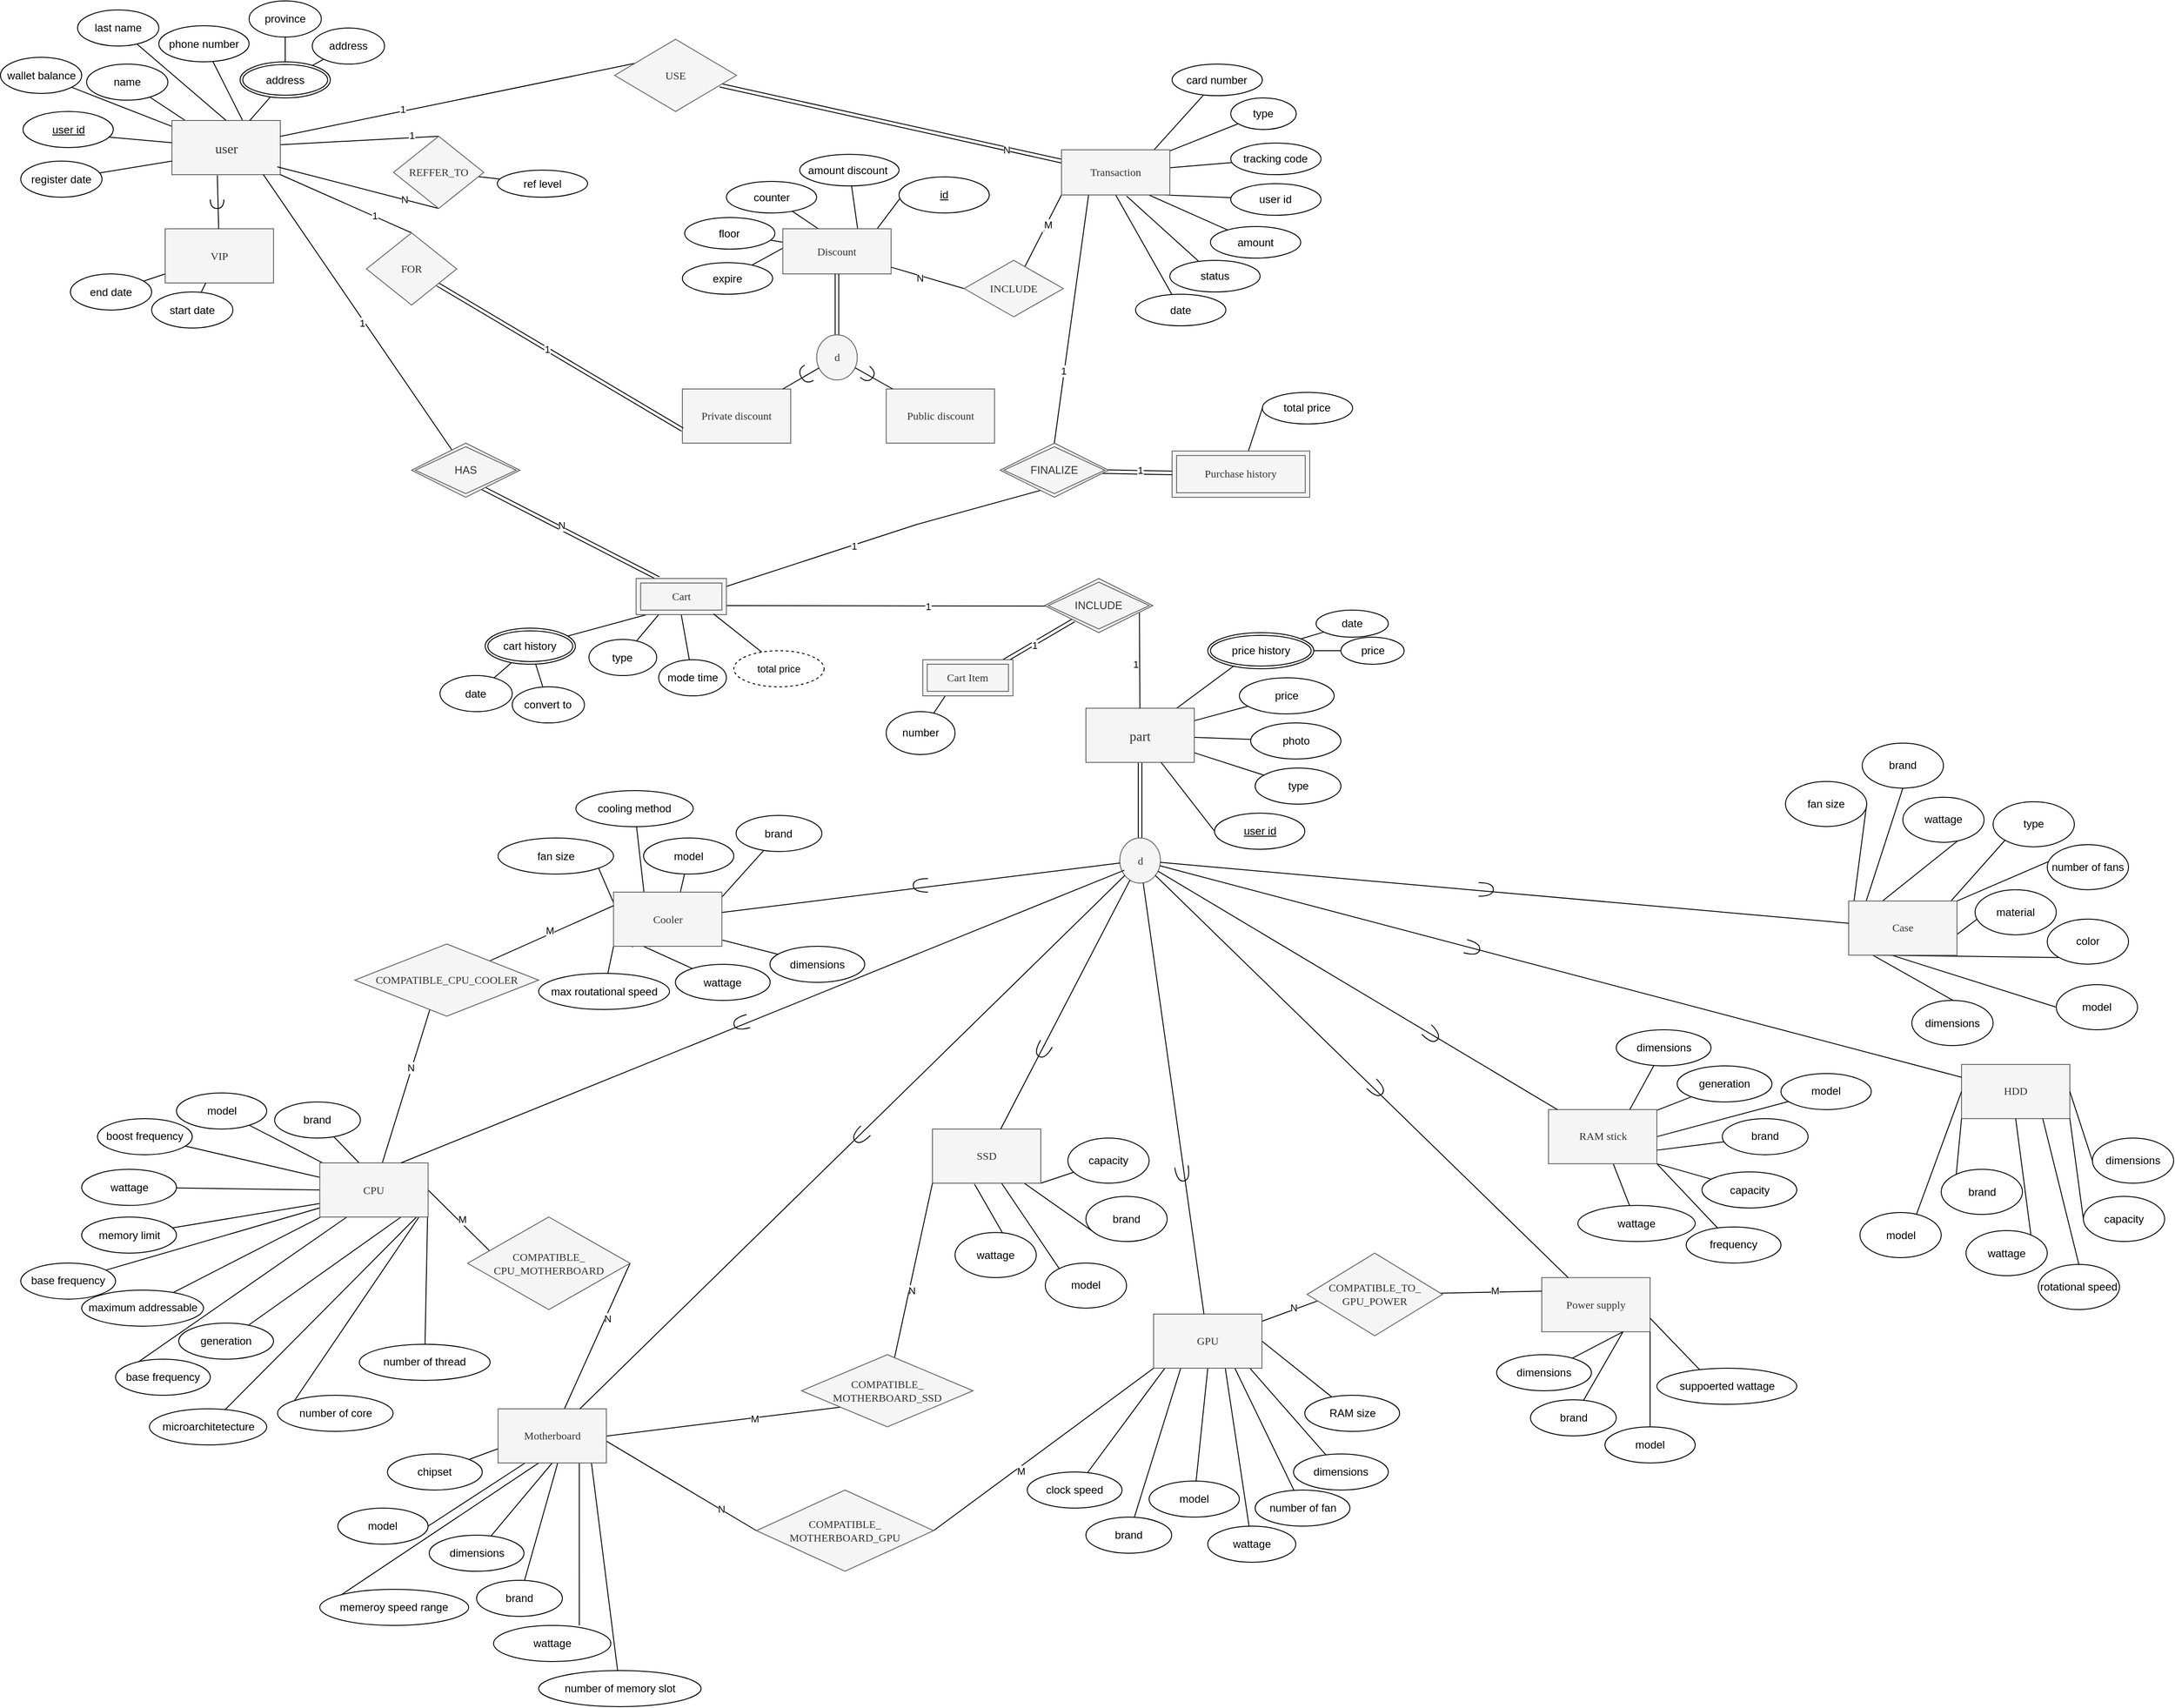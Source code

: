 <mxfile version="24.7.17">
  <diagram name="Page-1" id="lS4l_UGHyEnCVh-3E4Ck">
    <mxGraphModel dx="2700" dy="2183" grid="0" gridSize="10" guides="1" tooltips="1" connect="1" arrows="1" fold="1" page="0" pageScale="1" pageWidth="850" pageHeight="1100" background="none" math="0" shadow="0">
      <root>
        <mxCell id="0" />
        <mxCell id="1" parent="0" />
        <mxCell id="WClAUrq9EjlUU-zj0WXr-24" value="" style="edgeStyle=none;shape=connector;rounded=0;orthogonalLoop=1;jettySize=auto;html=1;strokeColor=default;align=center;verticalAlign=middle;fontFamily=Helvetica;fontSize=12;fontColor=default;labelBackgroundColor=default;endArrow=none;endFill=0;entryX=0;entryY=0.5;entryDx=0;entryDy=0;" parent="1" source="WClAUrq9EjlUU-zj0WXr-1" target="WClAUrq9EjlUU-zj0WXr-25" edge="1">
          <mxGeometry relative="1" as="geometry">
            <mxPoint x="1178.311" y="98.115" as="targetPoint" />
          </mxGeometry>
        </mxCell>
        <mxCell id="WClAUrq9EjlUU-zj0WXr-29" value="" style="edgeStyle=none;shape=connector;rounded=0;orthogonalLoop=1;jettySize=auto;html=1;strokeColor=default;align=center;verticalAlign=middle;fontFamily=Helvetica;fontSize=12;fontColor=default;labelBackgroundColor=default;endArrow=none;endFill=0;exitX=0.655;exitY=0.011;exitDx=0;exitDy=0;exitPerimeter=0;" parent="1" source="WClAUrq9EjlUU-zj0WXr-1" target="WClAUrq9EjlUU-zj0WXr-28" edge="1">
          <mxGeometry relative="1" as="geometry">
            <mxPoint x="1230" y="170" as="sourcePoint" />
          </mxGeometry>
        </mxCell>
        <mxCell id="WClAUrq9EjlUU-zj0WXr-32" value="" style="edgeStyle=none;shape=connector;rounded=0;orthogonalLoop=1;jettySize=auto;html=1;strokeColor=default;align=center;verticalAlign=middle;fontFamily=Helvetica;fontSize=12;fontColor=default;labelBackgroundColor=default;endArrow=none;endFill=0;" parent="1" source="WClAUrq9EjlUU-zj0WXr-1" target="WClAUrq9EjlUU-zj0WXr-31" edge="1">
          <mxGeometry relative="1" as="geometry" />
        </mxCell>
        <mxCell id="WClAUrq9EjlUU-zj0WXr-47" value="" style="edgeStyle=none;shape=connector;rounded=0;orthogonalLoop=1;jettySize=auto;html=1;strokeColor=default;align=center;verticalAlign=middle;fontFamily=Helvetica;fontSize=12;fontColor=default;labelBackgroundColor=default;endArrow=none;endFill=0;" parent="1" source="WClAUrq9EjlUU-zj0WXr-1" target="WClAUrq9EjlUU-zj0WXr-46" edge="1">
          <mxGeometry relative="1" as="geometry" />
        </mxCell>
        <mxCell id="WClAUrq9EjlUU-zj0WXr-55" value="" style="edgeStyle=none;shape=connector;rounded=0;orthogonalLoop=1;jettySize=auto;html=1;strokeColor=default;align=center;verticalAlign=middle;fontFamily=Helvetica;fontSize=12;fontColor=default;labelBackgroundColor=default;endArrow=none;endFill=0;entryX=0.5;entryY=0;entryDx=0;entryDy=0;" parent="1" source="WClAUrq9EjlUU-zj0WXr-1" target="WClAUrq9EjlUU-zj0WXr-54" edge="1">
          <mxGeometry relative="1" as="geometry" />
        </mxCell>
        <mxCell id="LdFAEq9sarEnEC0SSBv0-3" value="1" style="edgeLabel;html=1;align=center;verticalAlign=middle;resizable=0;points=[];" parent="WClAUrq9EjlUU-zj0WXr-55" vertex="1" connectable="0">
          <mxGeometry x="0.659" y="3" relative="1" as="geometry">
            <mxPoint as="offset" />
          </mxGeometry>
        </mxCell>
        <mxCell id="jCe5e3LsCqJ8E380HKCm-11" style="rounded=0;orthogonalLoop=1;jettySize=auto;html=1;exitX=0.636;exitY=0.808;exitDx=0;exitDy=0;endArrow=none;endFill=0;exitPerimeter=0;entryX=0.25;entryY=0;entryDx=0;entryDy=0;shape=link;" parent="1" source="LdFAEq9sarEnEC0SSBv0-69" target="LdFAEq9sarEnEC0SSBv0-68" edge="1">
          <mxGeometry relative="1" as="geometry">
            <mxPoint x="1504.06" y="574.11" as="sourcePoint" />
            <Array as="points" />
            <mxPoint x="1694.21" y="680" as="targetPoint" />
          </mxGeometry>
        </mxCell>
        <mxCell id="LdFAEq9sarEnEC0SSBv0-27" value="N" style="edgeLabel;html=1;align=center;verticalAlign=middle;resizable=0;points=[];" parent="jCe5e3LsCqJ8E380HKCm-11" vertex="1" connectable="0">
          <mxGeometry x="-0.112" y="4" relative="1" as="geometry">
            <mxPoint y="1" as="offset" />
          </mxGeometry>
        </mxCell>
        <mxCell id="jCe5e3LsCqJ8E380HKCm-28" style="edgeStyle=none;shape=link;rounded=0;orthogonalLoop=1;jettySize=auto;html=1;entryX=0;entryY=0.25;entryDx=0;entryDy=0;strokeColor=default;align=center;verticalAlign=middle;fontFamily=Helvetica;fontSize=11;fontColor=default;labelBackgroundColor=default;endArrow=none;endFill=0;" parent="1" source="jCe5e3LsCqJ8E380HKCm-29" target="WClAUrq9EjlUU-zj0WXr-262" edge="1">
          <mxGeometry relative="1" as="geometry" />
        </mxCell>
        <mxCell id="LdFAEq9sarEnEC0SSBv0-5" value="N" style="edgeLabel;html=1;align=center;verticalAlign=middle;resizable=0;points=[];" parent="jCe5e3LsCqJ8E380HKCm-28" vertex="1" connectable="0">
          <mxGeometry x="0.679" y="-1" relative="1" as="geometry">
            <mxPoint as="offset" />
          </mxGeometry>
        </mxCell>
        <mxCell id="WClAUrq9EjlUU-zj0WXr-1" value="&lt;font style=&quot;font-size: 15px;&quot; face=&quot;Georgia&quot;&gt;user&lt;/font&gt;" style="rounded=0;whiteSpace=wrap;html=1;fillColor=#f5f5f5;fontColor=#333333;strokeColor=#666666;" parent="1" vertex="1">
          <mxGeometry x="1162.5" y="172.5" width="120" height="60" as="geometry" />
        </mxCell>
        <mxCell id="WClAUrq9EjlUU-zj0WXr-49" value="" style="edgeStyle=none;shape=connector;rounded=0;orthogonalLoop=1;jettySize=auto;html=1;strokeColor=default;align=center;verticalAlign=middle;fontFamily=Helvetica;fontSize=12;fontColor=default;labelBackgroundColor=default;endArrow=none;endFill=0;" parent="1" source="WClAUrq9EjlUU-zj0WXr-14" target="WClAUrq9EjlUU-zj0WXr-48" edge="1">
          <mxGeometry relative="1" as="geometry" />
        </mxCell>
        <mxCell id="WClAUrq9EjlUU-zj0WXr-14" value="&lt;font face=&quot;Georgia&quot;&gt;VIP&lt;/font&gt;" style="whiteSpace=wrap;html=1;fillColor=#f5f5f5;strokeColor=#666666;fontColor=#333333;rounded=0;" parent="1" vertex="1">
          <mxGeometry x="1155" y="292.5" width="120" height="60" as="geometry" />
        </mxCell>
        <mxCell id="WClAUrq9EjlUU-zj0WXr-25" value="user id" style="ellipse;whiteSpace=wrap;html=1;align=center;fontStyle=4;rounded=0;strokeColor=default;verticalAlign=middle;fontFamily=Helvetica;fontSize=12;fontColor=default;fillColor=default;" parent="1" vertex="1">
          <mxGeometry x="997.5" y="162.5" width="100" height="40" as="geometry" />
        </mxCell>
        <mxCell id="WClAUrq9EjlUU-zj0WXr-28" value="phone number" style="ellipse;whiteSpace=wrap;html=1;rounded=0;" parent="1" vertex="1">
          <mxGeometry x="1147.96" y="67.5" width="100" height="40" as="geometry" />
        </mxCell>
        <mxCell id="WClAUrq9EjlUU-zj0WXr-31" value="name" style="ellipse;whiteSpace=wrap;html=1;rounded=0;" parent="1" vertex="1">
          <mxGeometry x="1067.96" y="110" width="90" height="40" as="geometry" />
        </mxCell>
        <mxCell id="WClAUrq9EjlUU-zj0WXr-33" value="" style="edgeStyle=none;shape=connector;rounded=0;orthogonalLoop=1;jettySize=auto;html=1;strokeColor=default;align=center;verticalAlign=middle;fontFamily=Helvetica;fontSize=12;fontColor=default;labelBackgroundColor=default;endArrow=none;endFill=0;exitX=0.5;exitY=0;exitDx=0;exitDy=0;" parent="1" source="WClAUrq9EjlUU-zj0WXr-1" target="WClAUrq9EjlUU-zj0WXr-34" edge="1">
          <mxGeometry relative="1" as="geometry">
            <mxPoint x="1017.96" y="90" as="sourcePoint" />
          </mxGeometry>
        </mxCell>
        <mxCell id="WClAUrq9EjlUU-zj0WXr-34" value="last name" style="ellipse;whiteSpace=wrap;html=1;rounded=0;" parent="1" vertex="1">
          <mxGeometry x="1057.96" y="50" width="90" height="40" as="geometry" />
        </mxCell>
        <mxCell id="WClAUrq9EjlUU-zj0WXr-40" value="" style="edgeStyle=none;shape=connector;rounded=0;orthogonalLoop=1;jettySize=auto;html=1;strokeColor=default;align=center;verticalAlign=middle;fontFamily=Helvetica;fontSize=12;fontColor=default;labelBackgroundColor=default;endArrow=none;endFill=0;" parent="1" source="WClAUrq9EjlUU-zj0WXr-39" target="WClAUrq9EjlUU-zj0WXr-1" edge="1">
          <mxGeometry relative="1" as="geometry" />
        </mxCell>
        <mxCell id="WClAUrq9EjlUU-zj0WXr-42" value="" style="edgeStyle=none;shape=connector;rounded=0;orthogonalLoop=1;jettySize=auto;html=1;strokeColor=default;align=center;verticalAlign=middle;fontFamily=Helvetica;fontSize=12;fontColor=default;labelBackgroundColor=default;endArrow=none;endFill=0;" parent="1" source="WClAUrq9EjlUU-zj0WXr-39" target="WClAUrq9EjlUU-zj0WXr-41" edge="1">
          <mxGeometry relative="1" as="geometry" />
        </mxCell>
        <mxCell id="WClAUrq9EjlUU-zj0WXr-45" value="" style="edgeStyle=none;shape=connector;rounded=0;orthogonalLoop=1;jettySize=auto;html=1;strokeColor=default;align=center;verticalAlign=middle;fontFamily=Helvetica;fontSize=12;fontColor=default;labelBackgroundColor=default;endArrow=none;endFill=0;" parent="1" source="WClAUrq9EjlUU-zj0WXr-39" target="WClAUrq9EjlUU-zj0WXr-44" edge="1">
          <mxGeometry relative="1" as="geometry" />
        </mxCell>
        <mxCell id="WClAUrq9EjlUU-zj0WXr-39" value="address" style="ellipse;shape=doubleEllipse;margin=3;whiteSpace=wrap;html=1;align=center;rounded=0;strokeColor=default;verticalAlign=middle;fontFamily=Helvetica;fontSize=12;fontColor=default;fillColor=default;" parent="1" vertex="1">
          <mxGeometry x="1237.96" y="107.5" width="100" height="40" as="geometry" />
        </mxCell>
        <mxCell id="WClAUrq9EjlUU-zj0WXr-41" value="province" style="ellipse;whiteSpace=wrap;html=1;rounded=0;" parent="1" vertex="1">
          <mxGeometry x="1247.96" y="40" width="80" height="40" as="geometry" />
        </mxCell>
        <mxCell id="WClAUrq9EjlUU-zj0WXr-44" value="address" style="ellipse;whiteSpace=wrap;html=1;rounded=0;" parent="1" vertex="1">
          <mxGeometry x="1317.96" y="70" width="80" height="40" as="geometry" />
        </mxCell>
        <mxCell id="WClAUrq9EjlUU-zj0WXr-46" value="wallet balance" style="ellipse;whiteSpace=wrap;html=1;rounded=0;" parent="1" vertex="1">
          <mxGeometry x="972.5" y="102.5" width="90" height="40" as="geometry" />
        </mxCell>
        <mxCell id="WClAUrq9EjlUU-zj0WXr-48" value="end date" style="ellipse;whiteSpace=wrap;html=1;rounded=0;" parent="1" vertex="1">
          <mxGeometry x="1050" y="342.5" width="90" height="40" as="geometry" />
        </mxCell>
        <mxCell id="WClAUrq9EjlUU-zj0WXr-56" style="edgeStyle=none;shape=connector;rounded=0;orthogonalLoop=1;jettySize=auto;html=1;entryX=0.973;entryY=0.856;entryDx=0;entryDy=0;strokeColor=default;align=center;verticalAlign=middle;fontFamily=Helvetica;fontSize=12;fontColor=default;labelBackgroundColor=default;endArrow=none;endFill=0;exitX=0.5;exitY=1;exitDx=0;exitDy=0;entryPerimeter=0;" parent="1" source="WClAUrq9EjlUU-zj0WXr-54" target="WClAUrq9EjlUU-zj0WXr-1" edge="1">
          <mxGeometry relative="1" as="geometry" />
        </mxCell>
        <mxCell id="LdFAEq9sarEnEC0SSBv0-4" value="N" style="edgeLabel;html=1;align=center;verticalAlign=middle;resizable=0;points=[];" parent="WClAUrq9EjlUU-zj0WXr-56" vertex="1" connectable="0">
          <mxGeometry x="-0.565" y="-1" relative="1" as="geometry">
            <mxPoint y="1" as="offset" />
          </mxGeometry>
        </mxCell>
        <mxCell id="WClAUrq9EjlUU-zj0WXr-59" value="" style="edgeStyle=none;shape=connector;rounded=0;orthogonalLoop=1;jettySize=auto;html=1;strokeColor=default;align=center;verticalAlign=middle;fontFamily=Helvetica;fontSize=12;fontColor=default;labelBackgroundColor=default;endArrow=none;endFill=0;" parent="1" source="WClAUrq9EjlUU-zj0WXr-54" target="WClAUrq9EjlUU-zj0WXr-58" edge="1">
          <mxGeometry relative="1" as="geometry" />
        </mxCell>
        <mxCell id="WClAUrq9EjlUU-zj0WXr-54" value="&lt;font face=&quot;Georgia&quot;&gt;REFFER_TO&lt;/font&gt;" style="rhombus;whiteSpace=wrap;html=1;fillColor=#f5f5f5;strokeColor=#666666;fontColor=#333333;rounded=0;" parent="1" vertex="1">
          <mxGeometry x="1407.96" y="190" width="100" height="80" as="geometry" />
        </mxCell>
        <mxCell id="WClAUrq9EjlUU-zj0WXr-58" value="ref level" style="ellipse;whiteSpace=wrap;html=1;rounded=0;" parent="1" vertex="1">
          <mxGeometry x="1522.96" y="227.5" width="100" height="30" as="geometry" />
        </mxCell>
        <mxCell id="WClAUrq9EjlUU-zj0WXr-64" value="" style="edgeStyle=orthogonalEdgeStyle;rounded=0;orthogonalLoop=1;jettySize=auto;html=1;fontFamily=Helvetica;fontSize=12;fontColor=#333333;endArrow=none;endFill=0;shape=link;" parent="1" source="WClAUrq9EjlUU-zj0WXr-65" target="WClAUrq9EjlUU-zj0WXr-68" edge="1">
          <mxGeometry relative="1" as="geometry" />
        </mxCell>
        <mxCell id="WClAUrq9EjlUU-zj0WXr-89" value="" style="edgeStyle=none;shape=connector;rounded=0;orthogonalLoop=1;jettySize=auto;html=1;strokeColor=default;align=center;verticalAlign=middle;fontFamily=Helvetica;fontSize=12;fontColor=default;labelBackgroundColor=default;endArrow=none;endFill=0;" parent="1" source="WClAUrq9EjlUU-zj0WXr-65" target="WClAUrq9EjlUU-zj0WXr-88" edge="1">
          <mxGeometry relative="1" as="geometry" />
        </mxCell>
        <mxCell id="WClAUrq9EjlUU-zj0WXr-92" value="" style="edgeStyle=none;shape=connector;rounded=0;orthogonalLoop=1;jettySize=auto;html=1;strokeColor=default;align=center;verticalAlign=middle;fontFamily=Helvetica;fontSize=12;fontColor=default;labelBackgroundColor=default;endArrow=none;endFill=0;" parent="1" source="WClAUrq9EjlUU-zj0WXr-65" target="WClAUrq9EjlUU-zj0WXr-91" edge="1">
          <mxGeometry relative="1" as="geometry" />
        </mxCell>
        <mxCell id="WClAUrq9EjlUU-zj0WXr-94" value="" style="edgeStyle=none;shape=connector;rounded=0;orthogonalLoop=1;jettySize=auto;html=1;strokeColor=default;align=center;verticalAlign=middle;fontFamily=Helvetica;fontSize=12;fontColor=default;labelBackgroundColor=default;endArrow=none;endFill=0;" parent="1" source="WClAUrq9EjlUU-zj0WXr-65" target="WClAUrq9EjlUU-zj0WXr-93" edge="1">
          <mxGeometry relative="1" as="geometry" />
        </mxCell>
        <mxCell id="WClAUrq9EjlUU-zj0WXr-96" value="" style="edgeStyle=none;shape=connector;rounded=0;orthogonalLoop=1;jettySize=auto;html=1;strokeColor=default;align=center;verticalAlign=middle;fontFamily=Helvetica;fontSize=12;fontColor=default;labelBackgroundColor=default;endArrow=none;endFill=0;entryX=0.273;entryY=0.862;entryDx=0;entryDy=0;entryPerimeter=0;" parent="1" source="WClAUrq9EjlUU-zj0WXr-65" target="WClAUrq9EjlUU-zj0WXr-99" edge="1">
          <mxGeometry relative="1" as="geometry">
            <mxPoint x="2354.411" y="778.674" as="targetPoint" />
          </mxGeometry>
        </mxCell>
        <mxCell id="jCe5e3LsCqJ8E380HKCm-17" style="edgeStyle=none;shape=connector;rounded=0;orthogonalLoop=1;jettySize=auto;html=1;entryX=1;entryY=0.75;entryDx=0;entryDy=0;strokeColor=default;align=center;verticalAlign=middle;fontFamily=Helvetica;fontSize=11;fontColor=default;labelBackgroundColor=default;endArrow=none;endFill=0;exitX=0.093;exitY=0.51;exitDx=0;exitDy=0;exitPerimeter=0;" parent="1" source="LdFAEq9sarEnEC0SSBv0-35" edge="1">
          <mxGeometry relative="1" as="geometry">
            <mxPoint x="2067.96" y="760" as="sourcePoint" />
            <mxPoint x="1772.96" y="710" as="targetPoint" />
          </mxGeometry>
        </mxCell>
        <mxCell id="LdFAEq9sarEnEC0SSBv0-47" value="1" style="edgeLabel;html=1;align=center;verticalAlign=middle;resizable=0;points=[];" parent="jCe5e3LsCqJ8E380HKCm-17" vertex="1" connectable="0">
          <mxGeometry x="-0.232" relative="1" as="geometry">
            <mxPoint as="offset" />
          </mxGeometry>
        </mxCell>
        <mxCell id="WClAUrq9EjlUU-zj0WXr-65" value="&lt;font face=&quot;Georgia&quot;&gt;&lt;span style=&quot;font-size: 15px;&quot;&gt;part&lt;/span&gt;&lt;/font&gt;" style="rounded=0;whiteSpace=wrap;html=1;fillColor=#f5f5f5;fontColor=#333333;strokeColor=#666666;" parent="1" vertex="1">
          <mxGeometry x="2175" y="823.75" width="120" height="60" as="geometry" />
        </mxCell>
        <mxCell id="WClAUrq9EjlUU-zj0WXr-68" value="&lt;font face=&quot;Georgia&quot;&gt;d&lt;/font&gt;" style="ellipse;whiteSpace=wrap;html=1;fillColor=#f5f5f5;strokeColor=#666666;fontColor=#333333;rounded=0;" parent="1" vertex="1">
          <mxGeometry x="2212.5" y="967.5" width="45" height="50" as="geometry" />
        </mxCell>
        <mxCell id="WClAUrq9EjlUU-zj0WXr-283" style="edgeStyle=none;shape=connector;rounded=0;orthogonalLoop=1;jettySize=auto;html=1;strokeColor=default;align=center;verticalAlign=middle;fontFamily=Helvetica;fontSize=12;fontColor=default;labelBackgroundColor=default;endArrow=none;endFill=0;entryX=1;entryY=0.5;entryDx=0;entryDy=0;" parent="1" source="WClAUrq9EjlUU-zj0WXr-70" target="WClAUrq9EjlUU-zj0WXr-285" edge="1">
          <mxGeometry relative="1" as="geometry">
            <mxPoint x="1930.75" y="1995" as="targetPoint" />
          </mxGeometry>
        </mxCell>
        <mxCell id="LdFAEq9sarEnEC0SSBv0-12" value="N" style="edgeLabel;html=1;align=center;verticalAlign=middle;resizable=0;points=[];" parent="WClAUrq9EjlUU-zj0WXr-283" vertex="1" connectable="0">
          <mxGeometry x="0.249" y="-2" relative="1" as="geometry">
            <mxPoint as="offset" />
          </mxGeometry>
        </mxCell>
        <mxCell id="WClAUrq9EjlUU-zj0WXr-111" value="" style="edgeStyle=none;shape=connector;rounded=0;orthogonalLoop=1;jettySize=auto;html=1;strokeColor=default;align=center;verticalAlign=middle;fontFamily=Helvetica;fontSize=12;fontColor=default;labelBackgroundColor=default;endArrow=none;endFill=0;exitX=1;exitY=1;exitDx=0;exitDy=0;" parent="1" source="WClAUrq9EjlUU-zj0WXr-71" target="WClAUrq9EjlUU-zj0WXr-110" edge="1">
          <mxGeometry relative="1" as="geometry">
            <mxPoint x="2662.5" y="1054.303" as="sourcePoint" />
          </mxGeometry>
        </mxCell>
        <mxCell id="WClAUrq9EjlUU-zj0WXr-115" value="" style="edgeStyle=none;shape=connector;rounded=0;orthogonalLoop=1;jettySize=auto;html=1;strokeColor=default;align=center;verticalAlign=middle;fontFamily=Helvetica;fontSize=12;fontColor=default;labelBackgroundColor=default;endArrow=none;endFill=0;" parent="1" source="WClAUrq9EjlUU-zj0WXr-71" target="WClAUrq9EjlUU-zj0WXr-114" edge="1">
          <mxGeometry relative="1" as="geometry" />
        </mxCell>
        <mxCell id="WClAUrq9EjlUU-zj0WXr-78" value="&lt;font face=&quot;Georgia&quot;&gt;Power supply&lt;/font&gt;" style="whiteSpace=wrap;html=1;fillColor=#f5f5f5;strokeColor=#666666;fontColor=#333333;rounded=0;" parent="1" vertex="1">
          <mxGeometry x="2680" y="1454.64" width="120" height="60" as="geometry" />
        </mxCell>
        <mxCell id="WClAUrq9EjlUU-zj0WXr-282" style="edgeStyle=none;shape=connector;rounded=0;orthogonalLoop=1;jettySize=auto;html=1;strokeColor=default;align=center;verticalAlign=middle;fontFamily=Helvetica;fontSize=12;fontColor=default;labelBackgroundColor=default;endArrow=none;endFill=0;entryX=0.5;entryY=1;entryDx=0;entryDy=0;exitX=1;exitY=0.5;exitDx=0;exitDy=0;" parent="1" source="WClAUrq9EjlUU-zj0WXr-82" target="WClAUrq9EjlUU-zj0WXr-285" edge="1">
          <mxGeometry relative="1" as="geometry">
            <mxPoint x="2400" y="1600" as="targetPoint" />
          </mxGeometry>
        </mxCell>
        <mxCell id="LdFAEq9sarEnEC0SSBv0-11" value="M" style="edgeLabel;html=1;align=center;verticalAlign=middle;resizable=0;points=[];" parent="WClAUrq9EjlUU-zj0WXr-282" vertex="1" connectable="0">
          <mxGeometry x="-0.473" y="3" relative="1" as="geometry">
            <mxPoint as="offset" />
          </mxGeometry>
        </mxCell>
        <mxCell id="WClAUrq9EjlUU-zj0WXr-84" value="&lt;font face=&quot;Georgia&quot;&gt;HDD&lt;/font&gt;" style="whiteSpace=wrap;html=1;fillColor=#f5f5f5;strokeColor=#666666;fontColor=#333333;rounded=0;" parent="1" vertex="1">
          <mxGeometry x="3145" y="1218.44" width="120" height="60" as="geometry" />
        </mxCell>
        <mxCell id="WClAUrq9EjlUU-zj0WXr-86" value="" style="edgeStyle=none;shape=connector;rounded=0;orthogonalLoop=1;jettySize=auto;html=1;strokeColor=default;align=center;verticalAlign=middle;fontFamily=Helvetica;fontSize=12;fontColor=default;labelBackgroundColor=default;endArrow=none;endFill=0;entryX=0;entryY=0.5;entryDx=0;entryDy=0;" parent="1" source="WClAUrq9EjlUU-zj0WXr-65" target="WClAUrq9EjlUU-zj0WXr-87" edge="1">
          <mxGeometry relative="1" as="geometry">
            <mxPoint x="2265" y="835.0" as="sourcePoint" />
            <mxPoint x="2755.351" y="858.115" as="targetPoint" />
          </mxGeometry>
        </mxCell>
        <mxCell id="WClAUrq9EjlUU-zj0WXr-87" value="user id" style="ellipse;whiteSpace=wrap;html=1;align=center;fontStyle=4;rounded=0;strokeColor=default;verticalAlign=middle;fontFamily=Helvetica;fontSize=12;fontColor=default;fillColor=default;" parent="1" vertex="1">
          <mxGeometry x="2317.5" y="940" width="100" height="40" as="geometry" />
        </mxCell>
        <mxCell id="WClAUrq9EjlUU-zj0WXr-88" value="type" style="ellipse;whiteSpace=wrap;html=1;rounded=0;" parent="1" vertex="1">
          <mxGeometry x="2362.5" y="890" width="95" height="40" as="geometry" />
        </mxCell>
        <mxCell id="WClAUrq9EjlUU-zj0WXr-91" value="photo" style="ellipse;whiteSpace=wrap;html=1;rounded=0;" parent="1" vertex="1">
          <mxGeometry x="2357.5" y="840" width="100" height="40" as="geometry" />
        </mxCell>
        <mxCell id="WClAUrq9EjlUU-zj0WXr-93" value="price" style="ellipse;whiteSpace=wrap;html=1;rounded=0;" parent="1" vertex="1">
          <mxGeometry x="2345" y="790" width="105" height="40" as="geometry" />
        </mxCell>
        <mxCell id="WClAUrq9EjlUU-zj0WXr-264" value="" style="edgeStyle=none;shape=connector;rounded=0;orthogonalLoop=1;jettySize=auto;html=1;strokeColor=default;align=center;verticalAlign=middle;fontFamily=Helvetica;fontSize=12;fontColor=default;labelBackgroundColor=default;endArrow=none;endFill=0;" parent="1" source="WClAUrq9EjlUU-zj0WXr-99" target="WClAUrq9EjlUU-zj0WXr-263" edge="1">
          <mxGeometry relative="1" as="geometry" />
        </mxCell>
        <mxCell id="WClAUrq9EjlUU-zj0WXr-267" value="" style="edgeStyle=none;shape=connector;rounded=0;orthogonalLoop=1;jettySize=auto;html=1;strokeColor=default;align=center;verticalAlign=middle;fontFamily=Helvetica;fontSize=12;fontColor=default;labelBackgroundColor=default;endArrow=none;endFill=0;" parent="1" source="WClAUrq9EjlUU-zj0WXr-99" target="WClAUrq9EjlUU-zj0WXr-266" edge="1">
          <mxGeometry relative="1" as="geometry" />
        </mxCell>
        <mxCell id="WClAUrq9EjlUU-zj0WXr-99" value="price history" style="ellipse;shape=doubleEllipse;margin=3;whiteSpace=wrap;html=1;align=center;rounded=0;strokeColor=default;verticalAlign=middle;fontFamily=Helvetica;fontSize=12;fontColor=default;fillColor=default;" parent="1" vertex="1">
          <mxGeometry x="2310" y="740" width="117.5" height="40" as="geometry" />
        </mxCell>
        <mxCell id="WClAUrq9EjlUU-zj0WXr-100" value="" style="edgeStyle=none;shape=connector;rounded=0;orthogonalLoop=1;jettySize=auto;html=1;strokeColor=default;align=center;verticalAlign=middle;fontFamily=Helvetica;fontSize=12;fontColor=default;labelBackgroundColor=default;endArrow=none;endFill=0;exitX=1;exitY=0.75;exitDx=0;exitDy=0;" parent="1" source="WClAUrq9EjlUU-zj0WXr-71" target="WClAUrq9EjlUU-zj0WXr-106" edge="1">
          <mxGeometry relative="1" as="geometry">
            <mxPoint x="2662.5" y="1045" as="sourcePoint" />
          </mxGeometry>
        </mxCell>
        <mxCell id="WClAUrq9EjlUU-zj0WXr-101" value="" style="edgeStyle=none;shape=connector;rounded=0;orthogonalLoop=1;jettySize=auto;html=1;strokeColor=default;align=center;verticalAlign=middle;fontFamily=Helvetica;fontSize=12;fontColor=default;labelBackgroundColor=default;endArrow=none;endFill=0;exitX=1;exitY=0.5;exitDx=0;exitDy=0;" parent="1" source="WClAUrq9EjlUU-zj0WXr-71" target="WClAUrq9EjlUU-zj0WXr-107" edge="1">
          <mxGeometry relative="1" as="geometry">
            <mxPoint x="2662.5" y="1030.0" as="sourcePoint" />
          </mxGeometry>
        </mxCell>
        <mxCell id="WClAUrq9EjlUU-zj0WXr-102" value="" style="edgeStyle=none;shape=connector;rounded=0;orthogonalLoop=1;jettySize=auto;html=1;strokeColor=default;align=center;verticalAlign=middle;fontFamily=Helvetica;fontSize=12;fontColor=default;labelBackgroundColor=default;endArrow=none;endFill=0;exitX=0.886;exitY=0.102;exitDx=0;exitDy=0;exitPerimeter=0;" parent="1" source="WClAUrq9EjlUU-zj0WXr-71" target="WClAUrq9EjlUU-zj0WXr-108" edge="1">
          <mxGeometry relative="1" as="geometry">
            <mxPoint x="2662.5" y="1015.0" as="sourcePoint" />
          </mxGeometry>
        </mxCell>
        <mxCell id="WClAUrq9EjlUU-zj0WXr-106" value="brand" style="ellipse;whiteSpace=wrap;html=1;rounded=0;" parent="1" vertex="1">
          <mxGeometry x="2880" y="1278.44" width="95" height="40" as="geometry" />
        </mxCell>
        <mxCell id="WClAUrq9EjlUU-zj0WXr-107" value="model" style="ellipse;whiteSpace=wrap;html=1;rounded=0;" parent="1" vertex="1">
          <mxGeometry x="2945" y="1228.44" width="100" height="40" as="geometry" />
        </mxCell>
        <mxCell id="WClAUrq9EjlUU-zj0WXr-108" value="generation" style="ellipse;whiteSpace=wrap;html=1;rounded=0;" parent="1" vertex="1">
          <mxGeometry x="2830" y="1220" width="105" height="40" as="geometry" />
        </mxCell>
        <mxCell id="WClAUrq9EjlUU-zj0WXr-110" value="capacity" style="ellipse;whiteSpace=wrap;html=1;rounded=0;" parent="1" vertex="1">
          <mxGeometry x="2857.5" y="1337.5" width="105" height="40" as="geometry" />
        </mxCell>
        <mxCell id="WClAUrq9EjlUU-zj0WXr-112" value="" style="edgeStyle=none;shape=connector;rounded=0;orthogonalLoop=1;jettySize=auto;html=1;strokeColor=default;align=center;verticalAlign=middle;fontFamily=Helvetica;fontSize=12;fontColor=default;labelBackgroundColor=default;endArrow=none;endFill=0;exitX=1;exitY=1;exitDx=0;exitDy=0;" parent="1" source="WClAUrq9EjlUU-zj0WXr-71" target="WClAUrq9EjlUU-zj0WXr-113" edge="1">
          <mxGeometry relative="1" as="geometry">
            <mxPoint x="2737.5" y="1310" as="sourcePoint" />
          </mxGeometry>
        </mxCell>
        <mxCell id="WClAUrq9EjlUU-zj0WXr-113" value="frequency" style="ellipse;whiteSpace=wrap;html=1;rounded=0;" parent="1" vertex="1">
          <mxGeometry x="2840" y="1398.44" width="105" height="40" as="geometry" />
        </mxCell>
        <mxCell id="WClAUrq9EjlUU-zj0WXr-114" value="wattage" style="ellipse;whiteSpace=wrap;html=1;rounded=0;" parent="1" vertex="1">
          <mxGeometry x="2720" y="1374.64" width="130" height="40" as="geometry" />
        </mxCell>
        <mxCell id="WClAUrq9EjlUU-zj0WXr-116" value="" style="edgeStyle=none;shape=connector;rounded=0;orthogonalLoop=1;jettySize=auto;html=1;strokeColor=default;align=center;verticalAlign=middle;fontFamily=Helvetica;fontSize=12;fontColor=default;labelBackgroundColor=default;endArrow=none;endFill=0;exitX=0.75;exitY=1;exitDx=0;exitDy=0;" parent="1" source="WClAUrq9EjlUU-zj0WXr-76" target="WClAUrq9EjlUU-zj0WXr-124" edge="1">
          <mxGeometry relative="1" as="geometry">
            <mxPoint x="2325.75" y="1748.44" as="sourcePoint" />
          </mxGeometry>
        </mxCell>
        <mxCell id="WClAUrq9EjlUU-zj0WXr-117" value="" style="edgeStyle=none;shape=connector;rounded=0;orthogonalLoop=1;jettySize=auto;html=1;strokeColor=default;align=center;verticalAlign=middle;fontFamily=Helvetica;fontSize=12;fontColor=default;labelBackgroundColor=default;endArrow=none;endFill=0;exitX=0.66;exitY=0.98;exitDx=0;exitDy=0;exitPerimeter=0;" parent="1" source="WClAUrq9EjlUU-zj0WXr-76" target="WClAUrq9EjlUU-zj0WXr-127" edge="1">
          <mxGeometry relative="1" as="geometry">
            <mxPoint x="2309.75" y="1688.44" as="sourcePoint" />
          </mxGeometry>
        </mxCell>
        <mxCell id="WClAUrq9EjlUU-zj0WXr-118" value="" style="edgeStyle=none;shape=connector;rounded=0;orthogonalLoop=1;jettySize=auto;html=1;strokeColor=default;align=center;verticalAlign=middle;fontFamily=Helvetica;fontSize=12;fontColor=default;labelBackgroundColor=default;endArrow=none;endFill=0;exitX=0.25;exitY=1;exitDx=0;exitDy=0;" parent="1" source="WClAUrq9EjlUU-zj0WXr-76" target="WClAUrq9EjlUU-zj0WXr-121" edge="1">
          <mxGeometry relative="1" as="geometry">
            <mxPoint x="2354.75" y="1733.44" as="sourcePoint" />
          </mxGeometry>
        </mxCell>
        <mxCell id="WClAUrq9EjlUU-zj0WXr-119" value="" style="edgeStyle=none;shape=connector;rounded=0;orthogonalLoop=1;jettySize=auto;html=1;strokeColor=default;align=center;verticalAlign=middle;fontFamily=Helvetica;fontSize=12;fontColor=default;labelBackgroundColor=default;endArrow=none;endFill=0;exitX=0.5;exitY=1;exitDx=0;exitDy=0;" parent="1" source="WClAUrq9EjlUU-zj0WXr-76" target="WClAUrq9EjlUU-zj0WXr-122" edge="1">
          <mxGeometry relative="1" as="geometry">
            <mxPoint x="2424.55" y="1448.44" as="sourcePoint" />
          </mxGeometry>
        </mxCell>
        <mxCell id="WClAUrq9EjlUU-zj0WXr-120" value="" style="edgeStyle=none;shape=connector;rounded=0;orthogonalLoop=1;jettySize=auto;html=1;strokeColor=default;align=center;verticalAlign=middle;fontFamily=Helvetica;fontSize=12;fontColor=default;labelBackgroundColor=default;endArrow=none;endFill=0;exitX=0.88;exitY=0.98;exitDx=0;exitDy=0;exitPerimeter=0;" parent="1" source="WClAUrq9EjlUU-zj0WXr-76" target="WClAUrq9EjlUU-zj0WXr-123" edge="1">
          <mxGeometry relative="1" as="geometry">
            <mxPoint x="2354.75" y="1703.44" as="sourcePoint" />
          </mxGeometry>
        </mxCell>
        <mxCell id="WClAUrq9EjlUU-zj0WXr-121" value="brand" style="ellipse;whiteSpace=wrap;html=1;rounded=0;" parent="1" vertex="1">
          <mxGeometry x="2175" y="1720.0" width="95" height="40" as="geometry" />
        </mxCell>
        <mxCell id="WClAUrq9EjlUU-zj0WXr-122" value="model" style="ellipse;whiteSpace=wrap;html=1;rounded=0;" parent="1" vertex="1">
          <mxGeometry x="2245" y="1680.0" width="100" height="40" as="geometry" />
        </mxCell>
        <mxCell id="WClAUrq9EjlUU-zj0WXr-123" value="dimensions" style="ellipse;whiteSpace=wrap;html=1;rounded=0;" parent="1" vertex="1">
          <mxGeometry x="2405" y="1650.0" width="105" height="40" as="geometry" />
        </mxCell>
        <mxCell id="WClAUrq9EjlUU-zj0WXr-124" value="number of fan" style="ellipse;whiteSpace=wrap;html=1;rounded=0;" parent="1" vertex="1">
          <mxGeometry x="2362.5" y="1690.0" width="105" height="40" as="geometry" />
        </mxCell>
        <mxCell id="WClAUrq9EjlUU-zj0WXr-125" value="" style="edgeStyle=none;shape=connector;rounded=0;orthogonalLoop=1;jettySize=auto;html=1;strokeColor=default;align=center;verticalAlign=middle;fontFamily=Helvetica;fontSize=12;fontColor=default;labelBackgroundColor=default;endArrow=none;endFill=0;exitX=0.124;exitY=0.945;exitDx=0;exitDy=0;exitPerimeter=0;" parent="1" source="WClAUrq9EjlUU-zj0WXr-76" target="WClAUrq9EjlUU-zj0WXr-126" edge="1">
          <mxGeometry relative="1" as="geometry">
            <mxPoint x="2308.75" y="1750.44" as="sourcePoint" />
          </mxGeometry>
        </mxCell>
        <mxCell id="WClAUrq9EjlUU-zj0WXr-126" value="clock speed" style="ellipse;whiteSpace=wrap;html=1;rounded=0;" parent="1" vertex="1">
          <mxGeometry x="2110" y="1670.0" width="105" height="40" as="geometry" />
        </mxCell>
        <mxCell id="WClAUrq9EjlUU-zj0WXr-127" value="wattage" style="ellipse;whiteSpace=wrap;html=1;rounded=0;" parent="1" vertex="1">
          <mxGeometry x="2310" y="1730" width="97.5" height="40" as="geometry" />
        </mxCell>
        <mxCell id="WClAUrq9EjlUU-zj0WXr-128" value="" style="edgeStyle=none;shape=connector;rounded=0;orthogonalLoop=1;jettySize=auto;html=1;strokeColor=default;align=center;verticalAlign=middle;fontFamily=Helvetica;fontSize=12;fontColor=default;labelBackgroundColor=default;endArrow=none;endFill=0;exitX=1;exitY=0.5;exitDx=0;exitDy=0;" parent="1" source="WClAUrq9EjlUU-zj0WXr-76" target="WClAUrq9EjlUU-zj0WXr-129" edge="1">
          <mxGeometry relative="1" as="geometry">
            <mxPoint x="3125" y="1398.8" as="sourcePoint" />
          </mxGeometry>
        </mxCell>
        <mxCell id="WClAUrq9EjlUU-zj0WXr-129" value="RAM size" style="ellipse;whiteSpace=wrap;html=1;rounded=0;" parent="1" vertex="1">
          <mxGeometry x="2417.5" y="1585.0" width="105" height="40" as="geometry" />
        </mxCell>
        <mxCell id="WClAUrq9EjlUU-zj0WXr-71" value="&lt;font face=&quot;Georgia&quot;&gt;RAM stick&lt;/font&gt;" style="rounded=0;whiteSpace=wrap;html=1;fillColor=#f5f5f5;strokeColor=#666666;fontColor=#333333;" parent="1" vertex="1">
          <mxGeometry x="2687.5" y="1268.44" width="120" height="60" as="geometry" />
        </mxCell>
        <mxCell id="WClAUrq9EjlUU-zj0WXr-132" value="" style="edgeStyle=none;shape=connector;rounded=0;orthogonalLoop=1;jettySize=auto;html=1;strokeColor=default;align=center;verticalAlign=middle;fontFamily=Helvetica;fontSize=12;fontColor=default;labelBackgroundColor=default;endArrow=none;endFill=0;exitX=0.861;exitY=0.981;exitDx=0;exitDy=0;exitPerimeter=0;" parent="1" source="WClAUrq9EjlUU-zj0WXr-70" target="WClAUrq9EjlUU-zj0WXr-140" edge="1">
          <mxGeometry relative="1" as="geometry">
            <mxPoint x="2154.5" y="1935" as="sourcePoint" />
          </mxGeometry>
        </mxCell>
        <mxCell id="WClAUrq9EjlUU-zj0WXr-133" value="" style="edgeStyle=none;shape=connector;rounded=0;orthogonalLoop=1;jettySize=auto;html=1;strokeColor=default;align=center;verticalAlign=middle;fontFamily=Helvetica;fontSize=12;fontColor=default;labelBackgroundColor=default;endArrow=none;endFill=0;exitX=0.75;exitY=1;exitDx=0;exitDy=0;entryX=0.731;entryY=0;entryDx=0;entryDy=0;entryPerimeter=0;" parent="1" source="WClAUrq9EjlUU-zj0WXr-70" target="WClAUrq9EjlUU-zj0WXr-143" edge="1">
          <mxGeometry relative="1" as="geometry">
            <mxPoint x="2113.5" y="1949" as="sourcePoint" />
          </mxGeometry>
        </mxCell>
        <mxCell id="WClAUrq9EjlUU-zj0WXr-134" value="" style="edgeStyle=none;shape=connector;rounded=0;orthogonalLoop=1;jettySize=auto;html=1;strokeColor=default;align=center;verticalAlign=middle;fontFamily=Helvetica;fontSize=12;fontColor=default;labelBackgroundColor=default;endArrow=none;endFill=0;exitX=0.555;exitY=0.971;exitDx=0;exitDy=0;exitPerimeter=0;" parent="1" source="WClAUrq9EjlUU-zj0WXr-70" target="WClAUrq9EjlUU-zj0WXr-137" edge="1">
          <mxGeometry relative="1" as="geometry">
            <mxPoint x="2064.5" y="1950" as="sourcePoint" />
            <Array as="points" />
          </mxGeometry>
        </mxCell>
        <mxCell id="WClAUrq9EjlUU-zj0WXr-135" value="" style="edgeStyle=none;shape=connector;rounded=0;orthogonalLoop=1;jettySize=auto;html=1;strokeColor=default;align=center;verticalAlign=middle;fontFamily=Helvetica;fontSize=12;fontColor=default;labelBackgroundColor=default;endArrow=none;endFill=0;exitX=0.25;exitY=1;exitDx=0;exitDy=0;entryX=1;entryY=0.5;entryDx=0;entryDy=0;" parent="1" source="WClAUrq9EjlUU-zj0WXr-70" target="WClAUrq9EjlUU-zj0WXr-138" edge="1">
          <mxGeometry relative="1" as="geometry">
            <mxPoint x="2094.5" y="1950" as="sourcePoint" />
          </mxGeometry>
        </mxCell>
        <mxCell id="WClAUrq9EjlUU-zj0WXr-136" value="" style="edgeStyle=none;shape=connector;rounded=0;orthogonalLoop=1;jettySize=auto;html=1;strokeColor=default;align=center;verticalAlign=middle;fontFamily=Helvetica;fontSize=12;fontColor=default;labelBackgroundColor=default;endArrow=none;endFill=0;exitX=0.412;exitY=0.951;exitDx=0;exitDy=0;entryX=0;entryY=0;entryDx=0;entryDy=0;exitPerimeter=0;" parent="1" source="WClAUrq9EjlUU-zj0WXr-70" target="WClAUrq9EjlUU-zj0WXr-139" edge="1">
          <mxGeometry relative="1" as="geometry">
            <mxPoint x="2140.5" y="1949" as="sourcePoint" />
          </mxGeometry>
        </mxCell>
        <mxCell id="WClAUrq9EjlUU-zj0WXr-137" value="brand" style="ellipse;whiteSpace=wrap;html=1;rounded=0;" parent="1" vertex="1">
          <mxGeometry x="1500" y="1790.0" width="95" height="40" as="geometry" />
        </mxCell>
        <mxCell id="WClAUrq9EjlUU-zj0WXr-138" value="model" style="ellipse;whiteSpace=wrap;html=1;rounded=0;" parent="1" vertex="1">
          <mxGeometry x="1346.25" y="1710.0" width="100" height="40" as="geometry" />
        </mxCell>
        <mxCell id="WClAUrq9EjlUU-zj0WXr-139" value="memeroy speed range" style="ellipse;whiteSpace=wrap;html=1;rounded=0;" parent="1" vertex="1">
          <mxGeometry x="1326.25" y="1800.0" width="165" height="40" as="geometry" />
        </mxCell>
        <mxCell id="WClAUrq9EjlUU-zj0WXr-140" value="number of memory slot" style="ellipse;whiteSpace=wrap;html=1;rounded=0;" parent="1" vertex="1">
          <mxGeometry x="1568.71" y="1890" width="180" height="40" as="geometry" />
        </mxCell>
        <mxCell id="WClAUrq9EjlUU-zj0WXr-141" value="" style="edgeStyle=none;shape=connector;rounded=0;orthogonalLoop=1;jettySize=auto;html=1;strokeColor=default;align=center;verticalAlign=middle;fontFamily=Helvetica;fontSize=12;fontColor=default;labelBackgroundColor=default;endArrow=none;endFill=0;exitX=0.5;exitY=1;exitDx=0;exitDy=0;" parent="1" source="WClAUrq9EjlUU-zj0WXr-70" target="WClAUrq9EjlUU-zj0WXr-142" edge="1">
          <mxGeometry relative="1" as="geometry">
            <mxPoint x="2034.5" y="1920" as="sourcePoint" />
          </mxGeometry>
        </mxCell>
        <mxCell id="WClAUrq9EjlUU-zj0WXr-142" value="dimensions" style="ellipse;whiteSpace=wrap;html=1;rounded=0;" parent="1" vertex="1">
          <mxGeometry x="1447.5" y="1740.0" width="105" height="40" as="geometry" />
        </mxCell>
        <mxCell id="WClAUrq9EjlUU-zj0WXr-143" value="wattage" style="ellipse;whiteSpace=wrap;html=1;rounded=0;" parent="1" vertex="1">
          <mxGeometry x="1518.75" y="1840.0" width="130" height="40" as="geometry" />
        </mxCell>
        <mxCell id="WClAUrq9EjlUU-zj0WXr-144" value="" style="edgeStyle=none;shape=connector;rounded=0;orthogonalLoop=1;jettySize=auto;html=1;strokeColor=default;align=center;verticalAlign=middle;fontFamily=Helvetica;fontSize=12;fontColor=default;labelBackgroundColor=default;endArrow=none;endFill=0;exitX=1;exitY=0;exitDx=0;exitDy=0;" parent="1" source="WClAUrq9EjlUU-zj0WXr-70" target="WClAUrq9EjlUU-zj0WXr-145" edge="1">
          <mxGeometry relative="1" as="geometry">
            <mxPoint x="2154.5" y="1920" as="sourcePoint" />
          </mxGeometry>
        </mxCell>
        <mxCell id="WClAUrq9EjlUU-zj0WXr-145" value="chipset" style="ellipse;whiteSpace=wrap;html=1;rounded=0;" parent="1" vertex="1">
          <mxGeometry x="1401.25" y="1650" width="105" height="40" as="geometry" />
        </mxCell>
        <mxCell id="WClAUrq9EjlUU-zj0WXr-295" style="edgeStyle=none;shape=connector;rounded=0;orthogonalLoop=1;jettySize=auto;html=1;strokeColor=default;align=center;verticalAlign=middle;fontFamily=Helvetica;fontSize=12;fontColor=default;labelBackgroundColor=default;endArrow=none;endFill=0;entryX=0.648;entryY=0.236;entryDx=0;entryDy=0;entryPerimeter=0;" parent="1" source="WClAUrq9EjlUU-zj0WXr-76" target="WClAUrq9EjlUU-zj0WXr-296" edge="1">
          <mxGeometry relative="1" as="geometry">
            <mxPoint x="3120" y="1740" as="targetPoint" />
          </mxGeometry>
        </mxCell>
        <mxCell id="LdFAEq9sarEnEC0SSBv0-17" value="N" style="edgeLabel;html=1;align=center;verticalAlign=middle;resizable=0;points=[];" parent="WClAUrq9EjlUU-zj0WXr-295" vertex="1" connectable="0">
          <mxGeometry x="-0.52" y="2" relative="1" as="geometry">
            <mxPoint as="offset" />
          </mxGeometry>
        </mxCell>
        <mxCell id="WClAUrq9EjlUU-zj0WXr-76" value="&lt;font face=&quot;Georgia&quot;&gt;GPU&lt;/font&gt;" style="whiteSpace=wrap;html=1;fillColor=#f5f5f5;strokeColor=#666666;fontColor=#333333;rounded=0;" parent="1" vertex="1">
          <mxGeometry x="2250" y="1495" width="120" height="60" as="geometry" />
        </mxCell>
        <mxCell id="WClAUrq9EjlUU-zj0WXr-148" value="" style="edgeStyle=none;shape=connector;rounded=0;orthogonalLoop=1;jettySize=auto;html=1;strokeColor=default;align=center;verticalAlign=middle;fontFamily=Helvetica;fontSize=12;fontColor=default;labelBackgroundColor=default;endArrow=none;endFill=0;exitX=1;exitY=0.5;exitDx=0;exitDy=0;" parent="1" source="WClAUrq9EjlUU-zj0WXr-82" target="WClAUrq9EjlUU-zj0WXr-156" edge="1">
          <mxGeometry relative="1" as="geometry">
            <mxPoint x="1413.75" y="1265" as="sourcePoint" />
          </mxGeometry>
        </mxCell>
        <mxCell id="WClAUrq9EjlUU-zj0WXr-149" value="" style="edgeStyle=none;shape=connector;rounded=0;orthogonalLoop=1;jettySize=auto;html=1;strokeColor=default;align=center;verticalAlign=middle;fontFamily=Helvetica;fontSize=12;fontColor=default;labelBackgroundColor=default;endArrow=none;endFill=0;exitX=0.901;exitY=0.983;exitDx=0;exitDy=0;exitPerimeter=0;" parent="1" source="WClAUrq9EjlUU-zj0WXr-82" target="WClAUrq9EjlUU-zj0WXr-159" edge="1">
          <mxGeometry relative="1" as="geometry">
            <mxPoint x="1413.75" y="1310" as="sourcePoint" />
          </mxGeometry>
        </mxCell>
        <mxCell id="WClAUrq9EjlUU-zj0WXr-150" value="" style="edgeStyle=none;shape=connector;rounded=0;orthogonalLoop=1;jettySize=auto;html=1;strokeColor=default;align=center;verticalAlign=middle;fontFamily=Helvetica;fontSize=12;fontColor=default;labelBackgroundColor=default;endArrow=none;endFill=0;exitX=0.852;exitY=1.008;exitDx=0;exitDy=0;exitPerimeter=0;" parent="1" source="WClAUrq9EjlUU-zj0WXr-82" target="WClAUrq9EjlUU-zj0WXr-153" edge="1">
          <mxGeometry relative="1" as="geometry">
            <mxPoint x="1370.75" y="1310" as="sourcePoint" />
            <Array as="points" />
          </mxGeometry>
        </mxCell>
        <mxCell id="WClAUrq9EjlUU-zj0WXr-151" value="" style="edgeStyle=none;shape=connector;rounded=0;orthogonalLoop=1;jettySize=auto;html=1;strokeColor=default;align=center;verticalAlign=middle;fontFamily=Helvetica;fontSize=12;fontColor=default;labelBackgroundColor=default;endArrow=none;endFill=0;exitX=1;exitY=1;exitDx=0;exitDy=0;" parent="1" source="WClAUrq9EjlUU-zj0WXr-82" target="WClAUrq9EjlUU-zj0WXr-154" edge="1">
          <mxGeometry relative="1" as="geometry">
            <mxPoint x="1413.75" y="1295" as="sourcePoint" />
          </mxGeometry>
        </mxCell>
        <mxCell id="WClAUrq9EjlUU-zj0WXr-152" value="" style="edgeStyle=none;shape=connector;rounded=0;orthogonalLoop=1;jettySize=auto;html=1;strokeColor=default;align=center;verticalAlign=middle;fontFamily=Helvetica;fontSize=12;fontColor=default;labelBackgroundColor=default;endArrow=none;endFill=0;exitX=1;exitY=0.75;exitDx=0;exitDy=0;entryX=0;entryY=0;entryDx=0;entryDy=0;" parent="1" source="WClAUrq9EjlUU-zj0WXr-82" target="WClAUrq9EjlUU-zj0WXr-155" edge="1">
          <mxGeometry relative="1" as="geometry">
            <mxPoint x="1413.75" y="1280" as="sourcePoint" />
          </mxGeometry>
        </mxCell>
        <mxCell id="WClAUrq9EjlUU-zj0WXr-154" value="model" style="ellipse;whiteSpace=wrap;html=1;rounded=0;" parent="1" vertex="1">
          <mxGeometry x="1167.5" y="1250" width="100" height="40" as="geometry" />
        </mxCell>
        <mxCell id="WClAUrq9EjlUU-zj0WXr-155" value="number of core" style="ellipse;whiteSpace=wrap;html=1;rounded=0;" parent="1" vertex="1">
          <mxGeometry x="1279.5" y="1585" width="128" height="40" as="geometry" />
        </mxCell>
        <mxCell id="WClAUrq9EjlUU-zj0WXr-156" value="number of thread" style="ellipse;whiteSpace=wrap;html=1;rounded=0;" parent="1" vertex="1">
          <mxGeometry x="1370" y="1528.44" width="145" height="40" as="geometry" />
        </mxCell>
        <mxCell id="WClAUrq9EjlUU-zj0WXr-157" value="" style="edgeStyle=none;shape=connector;rounded=0;orthogonalLoop=1;jettySize=auto;html=1;strokeColor=default;align=center;verticalAlign=middle;fontFamily=Helvetica;fontSize=12;fontColor=default;labelBackgroundColor=default;endArrow=none;endFill=0;exitX=0.75;exitY=1;exitDx=0;exitDy=0;" parent="1" source="WClAUrq9EjlUU-zj0WXr-82" target="WClAUrq9EjlUU-zj0WXr-158" edge="1">
          <mxGeometry relative="1" as="geometry">
            <mxPoint x="1353.75" y="1310" as="sourcePoint" />
          </mxGeometry>
        </mxCell>
        <mxCell id="WClAUrq9EjlUU-zj0WXr-158" value="generation" style="ellipse;whiteSpace=wrap;html=1;rounded=0;" parent="1" vertex="1">
          <mxGeometry x="1170" y="1505" width="105" height="40" as="geometry" />
        </mxCell>
        <mxCell id="WClAUrq9EjlUU-zj0WXr-159" value="microarchitetecture" style="ellipse;whiteSpace=wrap;html=1;rounded=0;" parent="1" vertex="1">
          <mxGeometry x="1137.5" y="1600" width="130" height="40" as="geometry" />
        </mxCell>
        <mxCell id="WClAUrq9EjlUU-zj0WXr-160" value="" style="edgeStyle=none;shape=connector;rounded=0;orthogonalLoop=1;jettySize=auto;html=1;strokeColor=default;align=center;verticalAlign=middle;fontFamily=Helvetica;fontSize=12;fontColor=default;labelBackgroundColor=default;endArrow=none;endFill=0;exitX=1;exitY=0.25;exitDx=0;exitDy=0;" parent="1" source="WClAUrq9EjlUU-zj0WXr-82" target="WClAUrq9EjlUU-zj0WXr-161" edge="1">
          <mxGeometry relative="1" as="geometry">
            <mxPoint x="1413.75" y="1250" as="sourcePoint" />
          </mxGeometry>
        </mxCell>
        <mxCell id="WClAUrq9EjlUU-zj0WXr-161" value="base frequency" style="ellipse;whiteSpace=wrap;html=1;rounded=0;" parent="1" vertex="1">
          <mxGeometry x="995" y="1438.44" width="105" height="40" as="geometry" />
        </mxCell>
        <mxCell id="WClAUrq9EjlUU-zj0WXr-162" value="" style="edgeStyle=none;shape=connector;rounded=0;orthogonalLoop=1;jettySize=auto;html=1;strokeColor=default;align=center;verticalAlign=middle;fontFamily=Helvetica;fontSize=12;fontColor=default;labelBackgroundColor=default;endArrow=none;endFill=0;" parent="1" source="WClAUrq9EjlUU-zj0WXr-82" target="WClAUrq9EjlUU-zj0WXr-163" edge="1">
          <mxGeometry relative="1" as="geometry">
            <mxPoint x="1063.75" y="1430" as="sourcePoint" />
          </mxGeometry>
        </mxCell>
        <mxCell id="WClAUrq9EjlUU-zj0WXr-163" value="boost frequency" style="ellipse;whiteSpace=wrap;html=1;rounded=0;" parent="1" vertex="1">
          <mxGeometry x="1080" y="1278.44" width="105" height="40" as="geometry" />
        </mxCell>
        <mxCell id="WClAUrq9EjlUU-zj0WXr-164" value="" style="edgeStyle=none;shape=connector;rounded=0;orthogonalLoop=1;jettySize=auto;html=1;strokeColor=default;align=center;verticalAlign=middle;fontFamily=Helvetica;fontSize=12;fontColor=default;labelBackgroundColor=default;endArrow=none;endFill=0;exitX=0.25;exitY=1;exitDx=0;exitDy=0;entryX=0.223;entryY=0.107;entryDx=0;entryDy=0;entryPerimeter=0;" parent="1" source="WClAUrq9EjlUU-zj0WXr-82" target="WClAUrq9EjlUU-zj0WXr-165" edge="1">
          <mxGeometry relative="1" as="geometry">
            <mxPoint x="1041.25" y="1505" as="sourcePoint" />
          </mxGeometry>
        </mxCell>
        <mxCell id="WClAUrq9EjlUU-zj0WXr-165" value="base frequency" style="ellipse;whiteSpace=wrap;html=1;rounded=0;" parent="1" vertex="1">
          <mxGeometry x="1100" y="1545" width="105" height="40" as="geometry" />
        </mxCell>
        <mxCell id="WClAUrq9EjlUU-zj0WXr-166" value="" style="edgeStyle=none;shape=connector;rounded=0;orthogonalLoop=1;jettySize=auto;html=1;strokeColor=default;align=center;verticalAlign=middle;fontFamily=Helvetica;fontSize=12;fontColor=default;labelBackgroundColor=default;endArrow=none;endFill=0;exitX=0.065;exitY=0.942;exitDx=0;exitDy=0;exitPerimeter=0;" parent="1" source="WClAUrq9EjlUU-zj0WXr-82" target="WClAUrq9EjlUU-zj0WXr-167" edge="1">
          <mxGeometry relative="1" as="geometry">
            <mxPoint x="1330" y="1380" as="sourcePoint" />
          </mxGeometry>
        </mxCell>
        <mxCell id="WClAUrq9EjlUU-zj0WXr-167" value="maximum addressable" style="ellipse;whiteSpace=wrap;html=1;rounded=0;" parent="1" vertex="1">
          <mxGeometry x="1062.5" y="1468.44" width="135" height="40" as="geometry" />
        </mxCell>
        <mxCell id="WClAUrq9EjlUU-zj0WXr-168" value="" style="edgeStyle=none;shape=connector;rounded=0;orthogonalLoop=1;jettySize=auto;html=1;strokeColor=default;align=center;verticalAlign=middle;fontFamily=Helvetica;fontSize=12;fontColor=default;labelBackgroundColor=default;endArrow=none;endFill=0;exitX=0;exitY=0.75;exitDx=0;exitDy=0;" parent="1" source="WClAUrq9EjlUU-zj0WXr-82" target="WClAUrq9EjlUU-zj0WXr-169" edge="1">
          <mxGeometry relative="1" as="geometry">
            <mxPoint x="851.25" y="1462.5" as="sourcePoint" />
          </mxGeometry>
        </mxCell>
        <mxCell id="WClAUrq9EjlUU-zj0WXr-169" value="memory limit" style="ellipse;whiteSpace=wrap;html=1;rounded=0;" parent="1" vertex="1">
          <mxGeometry x="1062.5" y="1387.5" width="105" height="40" as="geometry" />
        </mxCell>
        <mxCell id="WClAUrq9EjlUU-zj0WXr-170" value="" style="edgeStyle=none;shape=connector;rounded=0;orthogonalLoop=1;jettySize=auto;html=1;strokeColor=default;align=center;verticalAlign=middle;fontFamily=Helvetica;fontSize=12;fontColor=default;labelBackgroundColor=default;endArrow=none;endFill=0;exitX=0;exitY=0.5;exitDx=0;exitDy=0;" parent="1" source="WClAUrq9EjlUU-zj0WXr-82" target="WClAUrq9EjlUU-zj0WXr-171" edge="1">
          <mxGeometry relative="1" as="geometry">
            <mxPoint x="833.75" y="1305" as="sourcePoint" />
          </mxGeometry>
        </mxCell>
        <mxCell id="WClAUrq9EjlUU-zj0WXr-171" value="wattage" style="ellipse;whiteSpace=wrap;html=1;rounded=0;" parent="1" vertex="1">
          <mxGeometry x="1062.5" y="1334.64" width="105" height="40" as="geometry" />
        </mxCell>
        <mxCell id="WClAUrq9EjlUU-zj0WXr-178" value="" style="edgeStyle=none;shape=connector;rounded=0;orthogonalLoop=1;jettySize=auto;html=1;strokeColor=default;align=center;verticalAlign=middle;fontFamily=Helvetica;fontSize=12;fontColor=default;labelBackgroundColor=default;endArrow=none;endFill=0;exitX=0.75;exitY=1;exitDx=0;exitDy=0;" parent="1" source="WClAUrq9EjlUU-zj0WXr-78" target="WClAUrq9EjlUU-zj0WXr-180" edge="1">
          <mxGeometry relative="1" as="geometry">
            <mxPoint x="2622" y="1600" as="sourcePoint" />
            <Array as="points" />
          </mxGeometry>
        </mxCell>
        <mxCell id="WClAUrq9EjlUU-zj0WXr-179" value="" style="edgeStyle=none;shape=connector;rounded=0;orthogonalLoop=1;jettySize=auto;html=1;strokeColor=default;align=center;verticalAlign=middle;fontFamily=Helvetica;fontSize=12;fontColor=default;labelBackgroundColor=default;endArrow=none;endFill=0;exitX=1;exitY=1;exitDx=0;exitDy=0;" parent="1" source="WClAUrq9EjlUU-zj0WXr-78" target="WClAUrq9EjlUU-zj0WXr-181" edge="1">
          <mxGeometry relative="1" as="geometry">
            <mxPoint x="2640" y="1600" as="sourcePoint" />
          </mxGeometry>
        </mxCell>
        <mxCell id="WClAUrq9EjlUU-zj0WXr-180" value="brand" style="ellipse;whiteSpace=wrap;html=1;rounded=0;" parent="1" vertex="1">
          <mxGeometry x="2667.5" y="1590" width="95" height="40" as="geometry" />
        </mxCell>
        <mxCell id="WClAUrq9EjlUU-zj0WXr-181" value="model" style="ellipse;whiteSpace=wrap;html=1;rounded=0;" parent="1" vertex="1">
          <mxGeometry x="2750" y="1620" width="100" height="40" as="geometry" />
        </mxCell>
        <mxCell id="WClAUrq9EjlUU-zj0WXr-182" value="" style="edgeStyle=none;shape=connector;rounded=0;orthogonalLoop=1;jettySize=auto;html=1;strokeColor=default;align=center;verticalAlign=middle;fontFamily=Helvetica;fontSize=12;fontColor=default;labelBackgroundColor=default;endArrow=none;endFill=0;exitX=0.75;exitY=1;exitDx=0;exitDy=0;" parent="1" source="WClAUrq9EjlUU-zj0WXr-78" target="WClAUrq9EjlUU-zj0WXr-183" edge="1">
          <mxGeometry relative="1" as="geometry">
            <mxPoint x="2520" y="1570" as="sourcePoint" />
          </mxGeometry>
        </mxCell>
        <mxCell id="WClAUrq9EjlUU-zj0WXr-183" value="dimensions" style="ellipse;whiteSpace=wrap;html=1;rounded=0;" parent="1" vertex="1">
          <mxGeometry x="2630" y="1540" width="105" height="40" as="geometry" />
        </mxCell>
        <mxCell id="WClAUrq9EjlUU-zj0WXr-186" value="" style="edgeStyle=none;shape=connector;rounded=0;orthogonalLoop=1;jettySize=auto;html=1;strokeColor=default;align=center;verticalAlign=middle;fontFamily=Helvetica;fontSize=12;fontColor=default;labelBackgroundColor=default;endArrow=none;endFill=0;exitX=1;exitY=0.75;exitDx=0;exitDy=0;entryX=0.331;entryY=0.142;entryDx=0;entryDy=0;entryPerimeter=0;" parent="1" source="WClAUrq9EjlUU-zj0WXr-78" target="WClAUrq9EjlUU-zj0WXr-187" edge="1">
          <mxGeometry relative="1" as="geometry">
            <mxPoint x="2760" y="1487.5" as="sourcePoint" />
          </mxGeometry>
        </mxCell>
        <mxCell id="WClAUrq9EjlUU-zj0WXr-187" value="suppoerted wattage" style="ellipse;whiteSpace=wrap;html=1;rounded=0;" parent="1" vertex="1">
          <mxGeometry x="2807.5" y="1555" width="155" height="40" as="geometry" />
        </mxCell>
        <mxCell id="WClAUrq9EjlUU-zj0WXr-188" value="" style="edgeStyle=none;shape=connector;rounded=0;orthogonalLoop=1;jettySize=auto;html=1;strokeColor=default;align=center;verticalAlign=middle;fontFamily=Helvetica;fontSize=12;fontColor=default;labelBackgroundColor=default;endArrow=none;endFill=0;exitX=0;exitY=1;exitDx=0;exitDy=0;" parent="1" source="WClAUrq9EjlUU-zj0WXr-73" target="WClAUrq9EjlUU-zj0WXr-196" edge="1">
          <mxGeometry relative="1" as="geometry">
            <mxPoint x="1107.46" y="996.2" as="sourcePoint" />
          </mxGeometry>
        </mxCell>
        <mxCell id="WClAUrq9EjlUU-zj0WXr-189" value="" style="edgeStyle=none;shape=connector;rounded=0;orthogonalLoop=1;jettySize=auto;html=1;strokeColor=default;align=center;verticalAlign=middle;fontFamily=Helvetica;fontSize=12;fontColor=default;labelBackgroundColor=default;endArrow=none;endFill=0;exitX=0.338;exitY=1.015;exitDx=0;exitDy=0;exitPerimeter=0;" parent="1" source="WClAUrq9EjlUU-zj0WXr-73" target="WClAUrq9EjlUU-zj0WXr-199" edge="1">
          <mxGeometry relative="1" as="geometry">
            <mxPoint x="1095.46" y="1025.2" as="sourcePoint" />
          </mxGeometry>
        </mxCell>
        <mxCell id="WClAUrq9EjlUU-zj0WXr-190" value="" style="edgeStyle=none;shape=connector;rounded=0;orthogonalLoop=1;jettySize=auto;html=1;strokeColor=default;align=center;verticalAlign=middle;fontFamily=Helvetica;fontSize=12;fontColor=default;labelBackgroundColor=default;endArrow=none;endFill=0;exitX=0.591;exitY=1.001;exitDx=0;exitDy=0;exitPerimeter=0;" parent="1" source="WClAUrq9EjlUU-zj0WXr-73" target="WClAUrq9EjlUU-zj0WXr-193" edge="1">
          <mxGeometry relative="1" as="geometry">
            <mxPoint x="1089.46" y="1026.2" as="sourcePoint" />
            <Array as="points" />
          </mxGeometry>
        </mxCell>
        <mxCell id="WClAUrq9EjlUU-zj0WXr-191" value="" style="edgeStyle=none;shape=connector;rounded=0;orthogonalLoop=1;jettySize=auto;html=1;strokeColor=default;align=center;verticalAlign=middle;fontFamily=Helvetica;fontSize=12;fontColor=default;labelBackgroundColor=default;endArrow=none;endFill=0;exitX=0.5;exitY=1;exitDx=0;exitDy=0;" parent="1" source="WClAUrq9EjlUU-zj0WXr-73" target="WClAUrq9EjlUU-zj0WXr-194" edge="1">
          <mxGeometry relative="1" as="geometry">
            <mxPoint x="1107.46" y="1026.2" as="sourcePoint" />
          </mxGeometry>
        </mxCell>
        <mxCell id="WClAUrq9EjlUU-zj0WXr-192" value="" style="edgeStyle=none;shape=connector;rounded=0;orthogonalLoop=1;jettySize=auto;html=1;strokeColor=default;align=center;verticalAlign=middle;fontFamily=Helvetica;fontSize=12;fontColor=default;labelBackgroundColor=default;endArrow=none;endFill=0;exitX=0.177;exitY=1.015;exitDx=0;exitDy=0;entryX=0.765;entryY=0.055;entryDx=0;entryDy=0;exitPerimeter=0;entryPerimeter=0;" parent="1" source="WClAUrq9EjlUU-zj0WXr-73" target="WClAUrq9EjlUU-zj0WXr-195" edge="1">
          <mxGeometry relative="1" as="geometry">
            <mxPoint x="1107.46" y="1011.2" as="sourcePoint" />
          </mxGeometry>
        </mxCell>
        <mxCell id="WClAUrq9EjlUU-zj0WXr-193" value="brand" style="ellipse;whiteSpace=wrap;html=1;rounded=0;" parent="1" vertex="1">
          <mxGeometry x="1787.46" y="942.5" width="95" height="40" as="geometry" />
        </mxCell>
        <mxCell id="WClAUrq9EjlUU-zj0WXr-194" value="model" style="ellipse;whiteSpace=wrap;html=1;rounded=0;" parent="1" vertex="1">
          <mxGeometry x="1684.96" y="967.5" width="100" height="40" as="geometry" />
        </mxCell>
        <mxCell id="WClAUrq9EjlUU-zj0WXr-195" value="fan size" style="ellipse;whiteSpace=wrap;html=1;rounded=0;" parent="1" vertex="1">
          <mxGeometry x="1523.71" y="967.5" width="128" height="40" as="geometry" />
        </mxCell>
        <mxCell id="WClAUrq9EjlUU-zj0WXr-196" value="max routational speed" style="ellipse;whiteSpace=wrap;html=1;rounded=0;" parent="1" vertex="1">
          <mxGeometry x="1568.71" y="1117.5" width="145" height="40" as="geometry" />
        </mxCell>
        <mxCell id="WClAUrq9EjlUU-zj0WXr-197" value="" style="edgeStyle=none;shape=connector;rounded=0;orthogonalLoop=1;jettySize=auto;html=1;strokeColor=default;align=center;verticalAlign=middle;fontFamily=Helvetica;fontSize=12;fontColor=default;labelBackgroundColor=default;endArrow=none;endFill=0;exitX=0.022;exitY=0.383;exitDx=0;exitDy=0;exitPerimeter=0;" parent="1" source="WClAUrq9EjlUU-zj0WXr-73" target="WClAUrq9EjlUU-zj0WXr-198" edge="1">
          <mxGeometry relative="1" as="geometry">
            <mxPoint x="1077.46" y="1026.2" as="sourcePoint" />
          </mxGeometry>
        </mxCell>
        <mxCell id="WClAUrq9EjlUU-zj0WXr-198" value="dimensions" style="ellipse;whiteSpace=wrap;html=1;rounded=0;" parent="1" vertex="1">
          <mxGeometry x="1824.96" y="1087.5" width="105" height="40" as="geometry" />
        </mxCell>
        <mxCell id="WClAUrq9EjlUU-zj0WXr-199" value="cooling method" style="ellipse;whiteSpace=wrap;html=1;rounded=0;" parent="1" vertex="1">
          <mxGeometry x="1609.96" y="915" width="130" height="40" as="geometry" />
        </mxCell>
        <mxCell id="WClAUrq9EjlUU-zj0WXr-200" value="" style="edgeStyle=none;shape=connector;rounded=0;orthogonalLoop=1;jettySize=auto;html=1;strokeColor=default;align=center;verticalAlign=middle;fontFamily=Helvetica;fontSize=12;fontColor=default;labelBackgroundColor=default;endArrow=none;endFill=0;exitX=0;exitY=0.75;exitDx=0;exitDy=0;" parent="1" source="WClAUrq9EjlUU-zj0WXr-73" target="WClAUrq9EjlUU-zj0WXr-201" edge="1">
          <mxGeometry relative="1" as="geometry">
            <mxPoint x="1107.46" y="981.2" as="sourcePoint" />
          </mxGeometry>
        </mxCell>
        <mxCell id="WClAUrq9EjlUU-zj0WXr-201" value="wattage" style="ellipse;whiteSpace=wrap;html=1;rounded=0;" parent="1" vertex="1">
          <mxGeometry x="1720.21" y="1107.5" width="105" height="40" as="geometry" />
        </mxCell>
        <mxCell id="WClAUrq9EjlUU-zj0WXr-73" value="&lt;font face=&quot;Georgia&quot;&gt;Cooler&lt;/font&gt;" style="whiteSpace=wrap;html=1;fillColor=#f5f5f5;strokeColor=#666666;fontColor=#333333;rounded=0;" parent="1" vertex="1">
          <mxGeometry x="1651.71" y="1027.5" width="120" height="60" as="geometry" />
        </mxCell>
        <mxCell id="WClAUrq9EjlUU-zj0WXr-208" value="capacity" style="ellipse;whiteSpace=wrap;html=1;" parent="1" vertex="1">
          <mxGeometry x="2155" y="1300" width="90" height="50" as="geometry" />
        </mxCell>
        <mxCell id="WClAUrq9EjlUU-zj0WXr-209" style="edgeStyle=none;shape=connector;rounded=0;orthogonalLoop=1;jettySize=auto;html=1;exitX=1;exitY=1;exitDx=0;exitDy=0;entryX=0.388;entryY=1.016;entryDx=0;entryDy=0;strokeColor=default;align=center;verticalAlign=middle;fontFamily=Helvetica;fontSize=11;fontColor=default;labelBackgroundColor=default;endArrow=none;endFill=0;entryPerimeter=0;" parent="1" source="WClAUrq9EjlUU-zj0WXr-210" target="WClAUrq9EjlUU-zj0WXr-69" edge="1">
          <mxGeometry relative="1" as="geometry">
            <mxPoint x="2067.5" y="1818.44" as="targetPoint" />
          </mxGeometry>
        </mxCell>
        <mxCell id="WClAUrq9EjlUU-zj0WXr-210" value="wattag&lt;span style=&quot;color: rgba(0, 0, 0, 0); font-family: monospace; font-size: 0px; text-align: start; text-wrap-mode: nowrap;&quot;&gt;%3CmxGraphModel%3E%3Croot%3E%3CmxCell%20id%3D%220%22%2F%3E%3CmxCell%20id%3D%221%22%20parent%3D%220%22%2F%3E%3CmxCell%20id%3D%222%22%20value%3D%22rotational%20speed%22%20style%3D%22ellipse%3BwhiteSpace%3Dwrap%3Bhtml%3D1%3B%22%20vertex%3D%221%22%20parent%3D%221%22%3E%3CmxGeometry%20x%3D%22990%22%20y%3D%22570%22%20width%3D%2290%22%20height%3D%2250%22%20as%3D%22geometry%22%2F%3E%3C%2FmxCell%3E%3C%2Froot%3E%3C%2FmxGraphModel%3E&lt;/span&gt;e" style="ellipse;whiteSpace=wrap;html=1;" parent="1" vertex="1">
          <mxGeometry x="2030" y="1404.64" width="90" height="50" as="geometry" />
        </mxCell>
        <mxCell id="WClAUrq9EjlUU-zj0WXr-212" style="edgeStyle=none;shape=connector;rounded=0;orthogonalLoop=1;jettySize=auto;html=1;exitX=0;exitY=1;exitDx=0;exitDy=0;entryX=0.836;entryY=0.984;entryDx=0;entryDy=0;entryPerimeter=0;strokeColor=default;align=center;verticalAlign=middle;fontFamily=Helvetica;fontSize=11;fontColor=default;labelBackgroundColor=default;endArrow=none;endFill=0;" parent="1" source="WClAUrq9EjlUU-zj0WXr-206" target="WClAUrq9EjlUU-zj0WXr-69" edge="1">
          <mxGeometry relative="1" as="geometry">
            <mxPoint x="2110.5" y="1811.44" as="targetPoint" />
          </mxGeometry>
        </mxCell>
        <mxCell id="WClAUrq9EjlUU-zj0WXr-213" style="edgeStyle=none;shape=connector;rounded=0;orthogonalLoop=1;jettySize=auto;html=1;entryX=1;entryY=1;entryDx=0;entryDy=0;strokeColor=default;align=center;verticalAlign=middle;fontFamily=Helvetica;fontSize=11;fontColor=default;labelBackgroundColor=default;endArrow=none;endFill=0;" parent="1" source="WClAUrq9EjlUU-zj0WXr-208" target="WClAUrq9EjlUU-zj0WXr-69" edge="1">
          <mxGeometry relative="1" as="geometry">
            <mxPoint x="2147.5" y="1808.44" as="targetPoint" />
          </mxGeometry>
        </mxCell>
        <mxCell id="WClAUrq9EjlUU-zj0WXr-206" value="bran&lt;span style=&quot;color: rgba(0, 0, 0, 0); font-family: monospace; font-size: 0px; text-align: start; text-wrap-mode: nowrap;&quot;&gt;%3CmxGraphModel%3E%3Croot%3E%3CmxCell%20id%3D%220%22%2F%3E%3CmxCell%20id%3D%221%22%20parent%3D%220%22%2F%3E%3CmxCell%20id%3D%222%22%20value%3D%22dimensions%26lt%3Bspan%20style%3D%26quot%3Bcolor%3A%20rgba(0%2C%200%2C%200%2C%200)%3B%20font-family%3A%20monospace%3B%20font-size%3A%200px%3B%20text-align%3A%20start%3B%20text-wrap-mode%3A%20nowrap%3B%26quot%3B%26gt%3B%253CmxGraphModel%253E%253Croot%253E%253CmxCell%2520id%253D%25220%2522%252F%253E%253CmxCell%2520id%253D%25221%2522%2520parent%253D%25220%2522%252F%253E%253CmxCell%2520id%253D%25222%2522%2520value%253D%2522chipset%2522%2520style%253D%2522ellipse%253BwhiteSpace%253Dwrap%253Bhtml%253D1%253B%2522%2520vertex%253D%25221%2522%2520parent%253D%25221%2522%253E%253CmxGeometry%2520x%253D%25222750%2522%2520y%253D%2522395%2522%2520width%253D%252290%2522%2520height%253D%252250%2522%2520as%253D%2522geometry%2522%252F%253E%253C%252FmxCell%253E%253C%252Froot%253E%253C%252FmxGraphModel%253E%26lt%3B%2Fspan%26gt%3B%22%20style%3D%22ellipse%3BwhiteSpace%3Dwrap%3Bhtml%3D1%3B%22%20vertex%3D%221%22%20parent%3D%221%22%3E%3CmxGeometry%20x%3D%222640%22%20y%3D%22210%22%20width%3D%2290%22%20height%3D%2250%22%20as%3D%22geometry%22%2F%3E%3C%2FmxCell%3E%3C%2Froot%3E%3C%2FmxGraphModel%3E&lt;/span&gt;d" style="ellipse;whiteSpace=wrap;html=1;" parent="1" vertex="1">
          <mxGeometry x="2175" y="1364.64" width="90" height="50" as="geometry" />
        </mxCell>
        <mxCell id="WClAUrq9EjlUU-zj0WXr-211" style="edgeStyle=none;shape=connector;rounded=0;orthogonalLoop=1;jettySize=auto;html=1;exitX=0.5;exitY=1;exitDx=0;exitDy=0;entryX=0.622;entryY=0.952;entryDx=0;entryDy=0;entryPerimeter=0;strokeColor=default;align=center;verticalAlign=middle;fontFamily=Helvetica;fontSize=11;fontColor=default;labelBackgroundColor=default;endArrow=none;endFill=0;" parent="1" source="WClAUrq9EjlUU-zj0WXr-207" target="WClAUrq9EjlUU-zj0WXr-69" edge="1">
          <mxGeometry relative="1" as="geometry">
            <mxPoint x="2083.5" y="1805.44" as="targetPoint" />
          </mxGeometry>
        </mxCell>
        <mxCell id="WClAUrq9EjlUU-zj0WXr-207" value="model" style="ellipse;whiteSpace=wrap;html=1;" parent="1" vertex="1">
          <mxGeometry x="2130" y="1438.44" width="90" height="50" as="geometry" />
        </mxCell>
        <mxCell id="WClAUrq9EjlUU-zj0WXr-69" value="&lt;font face=&quot;Georgia&quot;&gt;SSD&lt;/font&gt;" style="whiteSpace=wrap;html=1;fillColor=#f5f5f5;strokeColor=#666666;fontColor=#333333;rounded=0;" parent="1" vertex="1">
          <mxGeometry x="2005" y="1290" width="120" height="60" as="geometry" />
        </mxCell>
        <mxCell id="WClAUrq9EjlUU-zj0WXr-227" style="edgeStyle=none;shape=connector;rounded=0;orthogonalLoop=1;jettySize=auto;html=1;exitX=0.5;exitY=1;exitDx=0;exitDy=0;strokeColor=default;align=center;verticalAlign=middle;fontFamily=Helvetica;fontSize=11;fontColor=default;labelBackgroundColor=default;endArrow=none;endFill=0;entryX=0;entryY=0.5;entryDx=0;entryDy=0;" parent="1" source="WClAUrq9EjlUU-zj0WXr-228" target="WClAUrq9EjlUU-zj0WXr-84" edge="1">
          <mxGeometry relative="1" as="geometry">
            <mxPoint x="1175" y="2283.44" as="targetPoint" />
          </mxGeometry>
        </mxCell>
        <mxCell id="WClAUrq9EjlUU-zj0WXr-228" value="model" style="ellipse;whiteSpace=wrap;html=1;" parent="1" vertex="1">
          <mxGeometry x="3032.5" y="1382.5" width="90" height="50" as="geometry" />
        </mxCell>
        <mxCell id="WClAUrq9EjlUU-zj0WXr-229" style="edgeStyle=none;shape=connector;rounded=0;orthogonalLoop=1;jettySize=auto;html=1;exitX=0;exitY=0.5;exitDx=0;exitDy=0;entryX=1;entryY=1;entryDx=0;entryDy=0;strokeColor=default;align=center;verticalAlign=middle;fontFamily=Helvetica;fontSize=11;fontColor=default;labelBackgroundColor=default;endArrow=none;endFill=0;" parent="1" source="WClAUrq9EjlUU-zj0WXr-230" target="WClAUrq9EjlUU-zj0WXr-84" edge="1">
          <mxGeometry relative="1" as="geometry">
            <mxPoint x="3125" y="1693.44" as="targetPoint" />
          </mxGeometry>
        </mxCell>
        <mxCell id="WClAUrq9EjlUU-zj0WXr-230" value="capacity" style="ellipse;whiteSpace=wrap;html=1;" parent="1" vertex="1">
          <mxGeometry x="3280" y="1364.64" width="90" height="50" as="geometry" />
        </mxCell>
        <mxCell id="WClAUrq9EjlUU-zj0WXr-231" style="edgeStyle=none;shape=connector;rounded=0;orthogonalLoop=1;jettySize=auto;html=1;exitX=0.5;exitY=0;exitDx=0;exitDy=0;entryX=0.75;entryY=1;entryDx=0;entryDy=0;strokeColor=default;align=center;verticalAlign=middle;fontFamily=Helvetica;fontSize=11;fontColor=default;labelBackgroundColor=default;endArrow=none;endFill=0;" parent="1" source="WClAUrq9EjlUU-zj0WXr-232" target="WClAUrq9EjlUU-zj0WXr-84" edge="1">
          <mxGeometry relative="1" as="geometry">
            <mxPoint x="3035" y="1693.44" as="targetPoint" />
          </mxGeometry>
        </mxCell>
        <mxCell id="WClAUrq9EjlUU-zj0WXr-232" value="rotational speed" style="ellipse;whiteSpace=wrap;html=1;" parent="1" vertex="1">
          <mxGeometry x="3230" y="1440" width="90" height="50" as="geometry" />
        </mxCell>
        <mxCell id="WClAUrq9EjlUU-zj0WXr-234" style="edgeStyle=none;shape=connector;rounded=0;orthogonalLoop=1;jettySize=auto;html=1;exitX=0;exitY=0.5;exitDx=0;exitDy=0;entryX=1;entryY=0.5;entryDx=0;entryDy=0;strokeColor=default;align=center;verticalAlign=middle;fontFamily=Helvetica;fontSize=11;fontColor=default;labelBackgroundColor=default;endArrow=none;endFill=0;" parent="1" source="WClAUrq9EjlUU-zj0WXr-235" target="WClAUrq9EjlUU-zj0WXr-84" edge="1">
          <mxGeometry relative="1" as="geometry">
            <mxPoint x="1205" y="2283.44" as="targetPoint" />
          </mxGeometry>
        </mxCell>
        <mxCell id="WClAUrq9EjlUU-zj0WXr-235" value="dimensions" style="ellipse;whiteSpace=wrap;html=1;" parent="1" vertex="1">
          <mxGeometry x="3290" y="1300" width="90" height="50" as="geometry" />
        </mxCell>
        <mxCell id="WClAUrq9EjlUU-zj0WXr-236" style="edgeStyle=none;shape=connector;rounded=0;orthogonalLoop=1;jettySize=auto;html=1;exitX=1;exitY=1;exitDx=0;exitDy=0;entryX=0.5;entryY=1;entryDx=0;entryDy=0;strokeColor=default;align=center;verticalAlign=middle;fontFamily=Helvetica;fontSize=11;fontColor=default;labelBackgroundColor=default;endArrow=none;endFill=0;" parent="1" source="WClAUrq9EjlUU-zj0WXr-233" target="WClAUrq9EjlUU-zj0WXr-84" edge="1">
          <mxGeometry relative="1" as="geometry">
            <mxPoint x="3054" y="1693.44" as="targetPoint" />
          </mxGeometry>
        </mxCell>
        <mxCell id="WClAUrq9EjlUU-zj0WXr-237" style="edgeStyle=none;shape=connector;rounded=0;orthogonalLoop=1;jettySize=auto;html=1;exitX=0;exitY=1;exitDx=0;exitDy=0;entryX=0;entryY=1;entryDx=0;entryDy=0;strokeColor=default;align=center;verticalAlign=middle;fontFamily=Helvetica;fontSize=11;fontColor=default;labelBackgroundColor=default;endArrow=none;endFill=0;" parent="1" source="WClAUrq9EjlUU-zj0WXr-226" target="WClAUrq9EjlUU-zj0WXr-84" edge="1">
          <mxGeometry relative="1" as="geometry">
            <mxPoint x="3084" y="1693.44" as="targetPoint" />
          </mxGeometry>
        </mxCell>
        <mxCell id="WClAUrq9EjlUU-zj0WXr-226" value="bran&lt;span style=&quot;color: rgba(0, 0, 0, 0); font-family: monospace; font-size: 0px; text-align: start; text-wrap-mode: nowrap;&quot;&gt;%3CmxGraphModel%3E%3Croot%3E%3CmxCell%20id%3D%220%22%2F%3E%3CmxCell%20id%3D%221%22%20parent%3D%220%22%2F%3E%3CmxCell%20id%3D%222%22%20value%3D%22dimensions%26lt%3Bspan%20style%3D%26quot%3Bcolor%3A%20rgba(0%2C%200%2C%200%2C%200)%3B%20font-family%3A%20monospace%3B%20font-size%3A%200px%3B%20text-align%3A%20start%3B%20text-wrap-mode%3A%20nowrap%3B%26quot%3B%26gt%3B%253CmxGraphModel%253E%253Croot%253E%253CmxCell%2520id%253D%25220%2522%252F%253E%253CmxCell%2520id%253D%25221%2522%2520parent%253D%25220%2522%252F%253E%253CmxCell%2520id%253D%25222%2522%2520value%253D%2522chipset%2522%2520style%253D%2522ellipse%253BwhiteSpace%253Dwrap%253Bhtml%253D1%253B%2522%2520vertex%253D%25221%2522%2520parent%253D%25221%2522%253E%253CmxGeometry%2520x%253D%25222750%2522%2520y%253D%2522395%2522%2520width%253D%252290%2522%2520height%253D%252250%2522%2520as%253D%2522geometry%2522%252F%253E%253C%252FmxCell%253E%253C%252Froot%253E%253C%252FmxGraphModel%253E%26lt%3B%2Fspan%26gt%3B%22%20style%3D%22ellipse%3BwhiteSpace%3Dwrap%3Bhtml%3D1%3B%22%20vertex%3D%221%22%20parent%3D%221%22%3E%3CmxGeometry%20x%3D%222640%22%20y%3D%22210%22%20width%3D%2290%22%20height%3D%2250%22%20as%3D%22geometry%22%2F%3E%3C%2FmxCell%3E%3C%2Froot%3E%3C%2FmxGraphModel%3E&lt;/span&gt;d" style="ellipse;whiteSpace=wrap;html=1;" parent="1" vertex="1">
          <mxGeometry x="3122.5" y="1334.64" width="90" height="50" as="geometry" />
        </mxCell>
        <mxCell id="WClAUrq9EjlUU-zj0WXr-233" value="wattag&lt;span style=&quot;color: rgba(0, 0, 0, 0); font-family: monospace; font-size: 0px; text-align: start; text-wrap-mode: nowrap;&quot;&gt;%3CmxGraphModel%3E%3Croot%3E%3CmxCell%20id%3D%220%22%2F%3E%3CmxCell%20id%3D%221%22%20parent%3D%220%22%2F%3E%3CmxCell%20id%3D%222%22%20value%3D%22rotational%20speed%22%20style%3D%22ellipse%3BwhiteSpace%3Dwrap%3Bhtml%3D1%3B%22%20vertex%3D%221%22%20parent%3D%221%22%3E%3CmxGeometry%20x%3D%22990%22%20y%3D%22570%22%20width%3D%2290%22%20height%3D%2250%22%20as%3D%22geometry%22%2F%3E%3C%2FmxCell%3E%3C%2Froot%3E%3C%2FmxGraphModel%3E&lt;/span&gt;e" style="ellipse;whiteSpace=wrap;html=1;" parent="1" vertex="1">
          <mxGeometry x="3150" y="1402.5" width="90" height="50" as="geometry" />
        </mxCell>
        <mxCell id="WClAUrq9EjlUU-zj0WXr-238" style="edgeStyle=none;shape=connector;rounded=0;orthogonalLoop=1;jettySize=auto;html=1;exitX=0.5;exitY=1;exitDx=0;exitDy=0;entryX=0;entryY=1;entryDx=0;entryDy=0;strokeColor=default;align=center;verticalAlign=middle;fontFamily=Helvetica;fontSize=11;fontColor=default;labelBackgroundColor=default;endArrow=none;endFill=0;" parent="1" source="WClAUrq9EjlUU-zj0WXr-239" target="WClAUrq9EjlUU-zj0WXr-80" edge="1">
          <mxGeometry relative="1" as="geometry">
            <mxPoint x="2842.5" y="1132.32" as="targetPoint" />
          </mxGeometry>
        </mxCell>
        <mxCell id="WClAUrq9EjlUU-zj0WXr-239" value="bran&lt;span style=&quot;color: rgba(0, 0, 0, 0); font-family: monospace; font-size: 0px; text-align: start; text-wrap-mode: nowrap;&quot;&gt;%3CmxGraphModel%3E%3Croot%3E%3CmxCell%20id%3D%220%22%2F%3E%3CmxCell%20id%3D%221%22%20parent%3D%220%22%2F%3E%3CmxCell%20id%3D%222%22%20value%3D%22dimensions%26lt%3Bspan%20style%3D%26quot%3Bcolor%3A%20rgba(0%2C%200%2C%200%2C%200)%3B%20font-family%3A%20monospace%3B%20font-size%3A%200px%3B%20text-align%3A%20start%3B%20text-wrap-mode%3A%20nowrap%3B%26quot%3B%26gt%3B%253CmxGraphModel%253E%253Croot%253E%253CmxCell%2520id%253D%25220%2522%252F%253E%253CmxCell%2520id%253D%25221%2522%2520parent%253D%25220%2522%252F%253E%253CmxCell%2520id%253D%25222%2522%2520value%253D%2522chipset%2522%2520style%253D%2522ellipse%253BwhiteSpace%253Dwrap%253Bhtml%253D1%253B%2522%2520vertex%253D%25221%2522%2520parent%253D%25221%2522%253E%253CmxGeometry%2520x%253D%25222750%2522%2520y%253D%2522395%2522%2520width%253D%252290%2522%2520height%253D%252250%2522%2520as%253D%2522geometry%2522%252F%253E%253C%252FmxCell%253E%253C%252Froot%253E%253C%252FmxGraphModel%253E%26lt%3B%2Fspan%26gt%3B%22%20style%3D%22ellipse%3BwhiteSpace%3Dwrap%3Bhtml%3D1%3B%22%20vertex%3D%221%22%20parent%3D%221%22%3E%3CmxGeometry%20x%3D%222640%22%20y%3D%22210%22%20width%3D%2290%22%20height%3D%2250%22%20as%3D%22geometry%22%2F%3E%3C%2FmxCell%3E%3C%2Froot%3E%3C%2FmxGraphModel%3E&lt;/span&gt;d" style="ellipse;whiteSpace=wrap;html=1;" parent="1" vertex="1">
          <mxGeometry x="3035" y="862.32" width="90" height="50" as="geometry" />
        </mxCell>
        <mxCell id="WClAUrq9EjlUU-zj0WXr-240" style="edgeStyle=none;shape=connector;rounded=0;orthogonalLoop=1;jettySize=auto;html=1;exitX=0;exitY=0.5;exitDx=0;exitDy=0;strokeColor=default;align=center;verticalAlign=middle;fontFamily=Helvetica;fontSize=11;fontColor=default;labelBackgroundColor=default;endArrow=none;endFill=0;entryX=0;entryY=0.75;entryDx=0;entryDy=0;" parent="1" source="WClAUrq9EjlUU-zj0WXr-241" target="WClAUrq9EjlUU-zj0WXr-80" edge="1">
          <mxGeometry relative="1" as="geometry">
            <mxPoint x="2812.5" y="1132.32" as="targetPoint" />
            <mxPoint x="3246.82" y="1147.498" as="sourcePoint" />
          </mxGeometry>
        </mxCell>
        <mxCell id="WClAUrq9EjlUU-zj0WXr-241" value="model" style="ellipse;whiteSpace=wrap;html=1;" parent="1" vertex="1">
          <mxGeometry x="3250" y="1130" width="90" height="50" as="geometry" />
        </mxCell>
        <mxCell id="WClAUrq9EjlUU-zj0WXr-244" style="edgeStyle=none;shape=connector;rounded=0;orthogonalLoop=1;jettySize=auto;html=1;exitX=0.5;exitY=0;exitDx=0;exitDy=0;entryX=0.75;entryY=1;entryDx=0;entryDy=0;strokeColor=default;align=center;verticalAlign=middle;fontFamily=Helvetica;fontSize=11;fontColor=default;labelBackgroundColor=default;endArrow=none;endFill=0;" parent="1" source="WClAUrq9EjlUU-zj0WXr-245" target="WClAUrq9EjlUU-zj0WXr-80" edge="1">
          <mxGeometry relative="1" as="geometry">
            <mxPoint x="2902.5" y="1162.32" as="targetPoint" />
          </mxGeometry>
        </mxCell>
        <mxCell id="WClAUrq9EjlUU-zj0WXr-245" value="ma&lt;span style=&quot;color: rgba(0, 0, 0, 0); font-family: monospace; font-size: 0px; text-align: start; text-wrap-mode: nowrap;&quot;&gt;%3CmxGraphModel%3E%3Croot%3E%3CmxCell%20id%3D%220%22%2F%3E%3CmxCell%20id%3D%221%22%20parent%3D%220%22%2F%3E%3CmxCell%20id%3D%222%22%20value%3D%22co%26lt%3Bspan%20style%3D%26quot%3Bcolor%3A%20rgba(0%2C%200%2C%200%2C%200)%3B%20font-family%3A%20monospace%3B%20font-size%3A%200px%3B%20text-align%3A%20start%3B%20text-wrap-mode%3A%20nowrap%3B%26quot%3B%26gt%3B%253CmxGraphModel%253E%253Croot%253E%253CmxCell%2520id%253D%25220%2522%252F%253E%253CmxCell%2520id%253D%25221%2522%2520parent%253D%25220%2522%252F%253E%253CmxCell%2520id%253D%25222%2522%2520value%253D%2522type%2522%2520style%253D%2522ellipse%253BwhiteSpace%253Dwrap%253Bhtml%253D1%253B%2522%2520vertex%253D%25221%2522%2520parent%253D%25221%2522%253E%253CmxGeometry%2520x%253D%25221560%2522%2520y%253D%2522207.5%2522%2520width%253D%252290%2522%2520height%253D%252250%2522%2520as%253D%2522geometry%2522%252F%253E%253C%252FmxCell%253E%253C%252Froot%253E%253C%252FmxGraphModel%253E%26lt%3B%2Fspan%26gt%3Blor%22%20style%3D%22ellipse%3BwhiteSpace%3Dwrap%3Bhtml%3D1%3B%22%20vertex%3D%221%22%20parent%3D%221%22%3E%3CmxGeometry%20x%3D%221580%22%20y%3D%22270%22%20width%3D%2290%22%20height%3D%2250%22%20as%3D%22geometry%22%2F%3E%3C%2FmxCell%3E%3C%2Froot%3E%3C%2FmxGraphModel%3E&lt;/span&gt;terial" style="ellipse;whiteSpace=wrap;html=1;" parent="1" vertex="1">
          <mxGeometry x="3160" y="1024.82" width="90" height="50" as="geometry" />
        </mxCell>
        <mxCell id="WClAUrq9EjlUU-zj0WXr-246" style="edgeStyle=none;shape=connector;rounded=0;orthogonalLoop=1;jettySize=auto;html=1;exitX=1;exitY=0.5;exitDx=0;exitDy=0;entryX=0;entryY=0.75;entryDx=0;entryDy=0;strokeColor=default;align=center;verticalAlign=middle;fontFamily=Helvetica;fontSize=11;fontColor=default;labelBackgroundColor=default;endArrow=none;endFill=0;" parent="1" source="WClAUrq9EjlUU-zj0WXr-247" target="WClAUrq9EjlUU-zj0WXr-80" edge="1">
          <mxGeometry relative="1" as="geometry">
            <mxPoint x="2782.5" y="1142.32" as="targetPoint" />
          </mxGeometry>
        </mxCell>
        <mxCell id="WClAUrq9EjlUU-zj0WXr-247" value="fan size" style="ellipse;whiteSpace=wrap;html=1;" parent="1" vertex="1">
          <mxGeometry x="2950" y="904.82" width="90" height="50" as="geometry" />
        </mxCell>
        <mxCell id="WClAUrq9EjlUU-zj0WXr-248" style="edgeStyle=none;shape=connector;rounded=0;orthogonalLoop=1;jettySize=auto;html=1;exitX=1;exitY=0.5;exitDx=0;exitDy=0;entryX=0;entryY=0.5;entryDx=0;entryDy=0;strokeColor=default;align=center;verticalAlign=middle;fontFamily=Helvetica;fontSize=11;fontColor=default;labelBackgroundColor=default;endArrow=none;endFill=0;" parent="1" source="WClAUrq9EjlUU-zj0WXr-249" target="WClAUrq9EjlUU-zj0WXr-80" edge="1">
          <mxGeometry relative="1" as="geometry">
            <mxPoint x="2782.5" y="1172.32" as="targetPoint" />
          </mxGeometry>
        </mxCell>
        <mxCell id="WClAUrq9EjlUU-zj0WXr-249" value="wattag&lt;span style=&quot;color: rgba(0, 0, 0, 0); font-family: monospace; font-size: 0px; text-align: start; text-wrap-mode: nowrap;&quot;&gt;%3CmxGraphModel%3E%3Croot%3E%3CmxCell%20id%3D%220%22%2F%3E%3CmxCell%20id%3D%221%22%20parent%3D%220%22%2F%3E%3CmxCell%20id%3D%222%22%20value%3D%22rotational%20speed%22%20style%3D%22ellipse%3BwhiteSpace%3Dwrap%3Bhtml%3D1%3B%22%20vertex%3D%221%22%20parent%3D%221%22%3E%3CmxGeometry%20x%3D%22990%22%20y%3D%22570%22%20width%3D%2290%22%20height%3D%2250%22%20as%3D%22geometry%22%2F%3E%3C%2FmxCell%3E%3C%2Froot%3E%3C%2FmxGraphModel%3E&lt;/span&gt;e" style="ellipse;whiteSpace=wrap;html=1;" parent="1" vertex="1">
          <mxGeometry x="3080" y="922.32" width="90" height="50" as="geometry" />
        </mxCell>
        <mxCell id="WClAUrq9EjlUU-zj0WXr-250" style="edgeStyle=none;shape=connector;rounded=0;orthogonalLoop=1;jettySize=auto;html=1;exitX=1;exitY=0.5;exitDx=0;exitDy=0;entryX=0;entryY=0.75;entryDx=0;entryDy=0;strokeColor=default;align=center;verticalAlign=middle;fontFamily=Helvetica;fontSize=11;fontColor=default;labelBackgroundColor=default;endArrow=none;endFill=0;" parent="1" source="WClAUrq9EjlUU-zj0WXr-251" target="WClAUrq9EjlUU-zj0WXr-80" edge="1">
          <mxGeometry relative="1" as="geometry">
            <mxPoint x="2812.5" y="1132.32" as="targetPoint" />
          </mxGeometry>
        </mxCell>
        <mxCell id="WClAUrq9EjlUU-zj0WXr-251" value="dimensions" style="ellipse;whiteSpace=wrap;html=1;" parent="1" vertex="1">
          <mxGeometry x="3090" y="1147.5" width="90" height="50" as="geometry" />
        </mxCell>
        <mxCell id="WClAUrq9EjlUU-zj0WXr-252" style="edgeStyle=none;shape=connector;rounded=0;orthogonalLoop=1;jettySize=auto;html=1;exitX=0.5;exitY=0;exitDx=0;exitDy=0;entryX=1;entryY=0;entryDx=0;entryDy=0;strokeColor=default;align=center;verticalAlign=middle;fontFamily=Helvetica;fontSize=11;fontColor=default;labelBackgroundColor=default;endArrow=none;endFill=0;" parent="1" source="WClAUrq9EjlUU-zj0WXr-253" target="WClAUrq9EjlUU-zj0WXr-80" edge="1">
          <mxGeometry relative="1" as="geometry">
            <mxPoint x="2902.5" y="1152.32" as="targetPoint" />
          </mxGeometry>
        </mxCell>
        <mxCell id="WClAUrq9EjlUU-zj0WXr-253" value="number of fans" style="ellipse;whiteSpace=wrap;html=1;" parent="1" vertex="1">
          <mxGeometry x="3240" y="974.82" width="90" height="50" as="geometry" />
        </mxCell>
        <mxCell id="WClAUrq9EjlUU-zj0WXr-254" style="edgeStyle=none;shape=connector;rounded=0;orthogonalLoop=1;jettySize=auto;html=1;exitX=0;exitY=1;exitDx=0;exitDy=0;entryX=0.5;entryY=1;entryDx=0;entryDy=0;strokeColor=default;align=center;verticalAlign=middle;fontFamily=Helvetica;fontSize=11;fontColor=default;labelBackgroundColor=default;endArrow=none;endFill=0;" parent="1" source="WClAUrq9EjlUU-zj0WXr-242" target="WClAUrq9EjlUU-zj0WXr-80" edge="1">
          <mxGeometry relative="1" as="geometry">
            <mxPoint x="2857.5" y="1133.32" as="targetPoint" />
          </mxGeometry>
        </mxCell>
        <mxCell id="WClAUrq9EjlUU-zj0WXr-255" style="edgeStyle=none;shape=connector;rounded=0;orthogonalLoop=1;jettySize=auto;html=1;exitX=0;exitY=1;exitDx=0;exitDy=0;strokeColor=default;align=center;verticalAlign=middle;fontFamily=Helvetica;fontSize=11;fontColor=default;labelBackgroundColor=default;endArrow=none;endFill=0;entryX=0.25;entryY=1;entryDx=0;entryDy=0;" parent="1" source="WClAUrq9EjlUU-zj0WXr-243" target="WClAUrq9EjlUU-zj0WXr-80" edge="1">
          <mxGeometry relative="1" as="geometry">
            <mxPoint x="2855.5" y="1132.32" as="targetPoint" />
          </mxGeometry>
        </mxCell>
        <mxCell id="WClAUrq9EjlUU-zj0WXr-242" value="type" style="ellipse;whiteSpace=wrap;html=1;" parent="1" vertex="1">
          <mxGeometry x="3180" y="927.32" width="90" height="50" as="geometry" />
        </mxCell>
        <mxCell id="WClAUrq9EjlUU-zj0WXr-243" value="co&lt;span style=&quot;color: rgba(0, 0, 0, 0); font-family: monospace; font-size: 0px; text-align: start; text-wrap-mode: nowrap;&quot;&gt;%3CmxGraphModel%3E%3Croot%3E%3CmxCell%20id%3D%220%22%2F%3E%3CmxCell%20id%3D%221%22%20parent%3D%220%22%2F%3E%3CmxCell%20id%3D%222%22%20value%3D%22type%22%20style%3D%22ellipse%3BwhiteSpace%3Dwrap%3Bhtml%3D1%3B%22%20vertex%3D%221%22%20parent%3D%221%22%3E%3CmxGeometry%20x%3D%221560%22%20y%3D%22207.5%22%20width%3D%2290%22%20height%3D%2250%22%20as%3D%22geometry%22%2F%3E%3C%2FmxCell%3E%3C%2Froot%3E%3C%2FmxGraphModel%3E&lt;/span&gt;lor" style="ellipse;whiteSpace=wrap;html=1;" parent="1" vertex="1">
          <mxGeometry x="3240" y="1057.32" width="90" height="50" as="geometry" />
        </mxCell>
        <mxCell id="WClAUrq9EjlUU-zj0WXr-269" value="" style="edgeStyle=none;shape=connector;rounded=0;orthogonalLoop=1;jettySize=auto;html=1;strokeColor=default;align=center;verticalAlign=middle;fontFamily=Helvetica;fontSize=12;fontColor=default;labelBackgroundColor=default;endArrow=none;endFill=0;" parent="1" source="WClAUrq9EjlUU-zj0WXr-262" target="WClAUrq9EjlUU-zj0WXr-268" edge="1">
          <mxGeometry relative="1" as="geometry" />
        </mxCell>
        <mxCell id="WClAUrq9EjlUU-zj0WXr-271" value="" style="edgeStyle=none;shape=connector;rounded=0;orthogonalLoop=1;jettySize=auto;html=1;strokeColor=default;align=center;verticalAlign=middle;fontFamily=Helvetica;fontSize=12;fontColor=default;labelBackgroundColor=default;endArrow=none;endFill=0;" parent="1" source="WClAUrq9EjlUU-zj0WXr-262" target="WClAUrq9EjlUU-zj0WXr-270" edge="1">
          <mxGeometry relative="1" as="geometry" />
        </mxCell>
        <mxCell id="WClAUrq9EjlUU-zj0WXr-263" value="date" style="ellipse;whiteSpace=wrap;html=1;rounded=0;" parent="1" vertex="1">
          <mxGeometry x="2430" y="715" width="80" height="30" as="geometry" />
        </mxCell>
        <mxCell id="WClAUrq9EjlUU-zj0WXr-266" value="price" style="ellipse;whiteSpace=wrap;html=1;rounded=0;" parent="1" vertex="1">
          <mxGeometry x="2457.5" y="745" width="70" height="30" as="geometry" />
        </mxCell>
        <mxCell id="WClAUrq9EjlUU-zj0WXr-268" value="type" style="ellipse;whiteSpace=wrap;html=1;rounded=0;" parent="1" vertex="1">
          <mxGeometry x="2335.46" y="147.5" width="72.5" height="35" as="geometry" />
        </mxCell>
        <mxCell id="WClAUrq9EjlUU-zj0WXr-270" value="tracking code" style="ellipse;whiteSpace=wrap;html=1;rounded=0;" parent="1" vertex="1">
          <mxGeometry x="2335.46" y="197.5" width="100" height="35" as="geometry" />
        </mxCell>
        <mxCell id="WClAUrq9EjlUU-zj0WXr-272" value="" style="edgeStyle=none;shape=connector;rounded=0;orthogonalLoop=1;jettySize=auto;html=1;strokeColor=default;align=center;verticalAlign=middle;fontFamily=Helvetica;fontSize=12;fontColor=default;labelBackgroundColor=default;endArrow=none;endFill=0;exitX=0.945;exitY=1;exitDx=0;exitDy=0;exitPerimeter=0;" parent="1" source="WClAUrq9EjlUU-zj0WXr-262" target="WClAUrq9EjlUU-zj0WXr-273" edge="1">
          <mxGeometry relative="1" as="geometry">
            <mxPoint x="2436.71" y="262.5" as="sourcePoint" />
          </mxGeometry>
        </mxCell>
        <mxCell id="WClAUrq9EjlUU-zj0WXr-273" value="user id" style="ellipse;whiteSpace=wrap;html=1;rounded=0;" parent="1" vertex="1">
          <mxGeometry x="2335.46" y="242.5" width="100" height="35" as="geometry" />
        </mxCell>
        <mxCell id="WClAUrq9EjlUU-zj0WXr-274" value="" style="edgeStyle=none;shape=connector;rounded=0;orthogonalLoop=1;jettySize=auto;html=1;strokeColor=default;align=center;verticalAlign=middle;fontFamily=Helvetica;fontSize=12;fontColor=default;labelBackgroundColor=default;endArrow=none;endFill=0;exitX=0.771;exitY=0.963;exitDx=0;exitDy=0;exitPerimeter=0;" parent="1" source="WClAUrq9EjlUU-zj0WXr-262" target="WClAUrq9EjlUU-zj0WXr-275" edge="1">
          <mxGeometry relative="1" as="geometry">
            <mxPoint x="2385.46" y="297.5" as="sourcePoint" />
          </mxGeometry>
        </mxCell>
        <mxCell id="WClAUrq9EjlUU-zj0WXr-275" value="amount" style="ellipse;whiteSpace=wrap;html=1;rounded=0;" parent="1" vertex="1">
          <mxGeometry x="2312.96" y="290" width="100" height="35" as="geometry" />
        </mxCell>
        <mxCell id="WClAUrq9EjlUU-zj0WXr-276" value="" style="edgeStyle=none;shape=connector;rounded=0;orthogonalLoop=1;jettySize=auto;html=1;strokeColor=default;align=center;verticalAlign=middle;fontFamily=Helvetica;fontSize=12;fontColor=default;labelBackgroundColor=default;endArrow=none;endFill=0;exitX=0.601;exitY=1.025;exitDx=0;exitDy=0;exitPerimeter=0;" parent="1" source="WClAUrq9EjlUU-zj0WXr-262" target="WClAUrq9EjlUU-zj0WXr-277" edge="1">
          <mxGeometry relative="1" as="geometry">
            <mxPoint x="2315.46" y="327.5" as="sourcePoint" />
          </mxGeometry>
        </mxCell>
        <mxCell id="WClAUrq9EjlUU-zj0WXr-277" value="status" style="ellipse;whiteSpace=wrap;html=1;rounded=0;" parent="1" vertex="1">
          <mxGeometry x="2267.96" y="327.5" width="100" height="35" as="geometry" />
        </mxCell>
        <mxCell id="WClAUrq9EjlUU-zj0WXr-278" value="" style="edgeStyle=none;shape=connector;rounded=0;orthogonalLoop=1;jettySize=auto;html=1;strokeColor=default;align=center;verticalAlign=middle;fontFamily=Helvetica;fontSize=12;fontColor=default;labelBackgroundColor=default;endArrow=none;endFill=0;exitX=0.5;exitY=1;exitDx=0;exitDy=0;" parent="1" source="WClAUrq9EjlUU-zj0WXr-262" target="WClAUrq9EjlUU-zj0WXr-279" edge="1">
          <mxGeometry relative="1" as="geometry">
            <mxPoint x="2262.96" y="287.5" as="sourcePoint" />
          </mxGeometry>
        </mxCell>
        <mxCell id="WClAUrq9EjlUU-zj0WXr-279" value="date" style="ellipse;whiteSpace=wrap;html=1;rounded=0;" parent="1" vertex="1">
          <mxGeometry x="2230" y="365" width="100" height="35" as="geometry" />
        </mxCell>
        <mxCell id="WClAUrq9EjlUU-zj0WXr-280" value="" style="edgeStyle=none;shape=connector;rounded=0;orthogonalLoop=1;jettySize=auto;html=1;strokeColor=default;align=center;verticalAlign=middle;fontFamily=Helvetica;fontSize=12;fontColor=default;labelBackgroundColor=default;endArrow=none;endFill=0;exitX=0.853;exitY=0.003;exitDx=0;exitDy=0;exitPerimeter=0;" parent="1" source="WClAUrq9EjlUU-zj0WXr-262" target="WClAUrq9EjlUU-zj0WXr-281" edge="1">
          <mxGeometry relative="1" as="geometry">
            <mxPoint x="2400.46" y="95" as="sourcePoint" />
          </mxGeometry>
        </mxCell>
        <mxCell id="WClAUrq9EjlUU-zj0WXr-281" value="card number" style="ellipse;whiteSpace=wrap;html=1;rounded=0;" parent="1" vertex="1">
          <mxGeometry x="2270.46" y="110" width="100" height="35" as="geometry" />
        </mxCell>
        <mxCell id="WClAUrq9EjlUU-zj0WXr-285" value="&lt;font face=&quot;Georgia&quot;&gt;COMPATIBLE_&lt;br&gt;CPU_MOTHERBOARD&lt;/font&gt;" style="rhombus;whiteSpace=wrap;html=1;fillColor=#f5f5f5;strokeColor=#666666;fontColor=#333333;rounded=0;" parent="1" vertex="1">
          <mxGeometry x="1490" y="1387.5" width="180" height="102.5" as="geometry" />
        </mxCell>
        <mxCell id="WClAUrq9EjlUU-zj0WXr-286" style="edgeStyle=none;shape=connector;rounded=0;orthogonalLoop=1;jettySize=auto;html=1;strokeColor=default;align=center;verticalAlign=middle;fontFamily=Helvetica;fontSize=12;fontColor=default;labelBackgroundColor=default;endArrow=none;endFill=0;exitX=0.5;exitY=0;exitDx=0;exitDy=0;entryX=0;entryY=0.5;entryDx=0;entryDy=0;" parent="1" source="WClAUrq9EjlUU-zj0WXr-70" target="WClAUrq9EjlUU-zj0WXr-287" edge="1">
          <mxGeometry relative="1" as="geometry">
            <mxPoint x="2410" y="1610" as="targetPoint" />
            <mxPoint x="2381" y="1715" as="sourcePoint" />
          </mxGeometry>
        </mxCell>
        <mxCell id="LdFAEq9sarEnEC0SSBv0-15" value="N" style="edgeLabel;html=1;align=center;verticalAlign=middle;resizable=0;points=[];" parent="WClAUrq9EjlUU-zj0WXr-286" vertex="1" connectable="0">
          <mxGeometry x="0.652" y="1" relative="1" as="geometry">
            <mxPoint as="offset" />
          </mxGeometry>
        </mxCell>
        <mxCell id="WClAUrq9EjlUU-zj0WXr-288" style="edgeStyle=none;shape=connector;rounded=0;orthogonalLoop=1;jettySize=auto;html=1;entryX=0;entryY=1;entryDx=0;entryDy=0;strokeColor=default;align=center;verticalAlign=middle;fontFamily=Helvetica;fontSize=12;fontColor=default;labelBackgroundColor=default;endArrow=none;endFill=0;exitX=1;exitY=0.5;exitDx=0;exitDy=0;" parent="1" source="WClAUrq9EjlUU-zj0WXr-287" target="WClAUrq9EjlUU-zj0WXr-76" edge="1">
          <mxGeometry relative="1" as="geometry">
            <Array as="points" />
            <mxPoint x="2680" y="1160" as="sourcePoint" />
          </mxGeometry>
        </mxCell>
        <mxCell id="LdFAEq9sarEnEC0SSBv0-16" value="M" style="edgeLabel;html=1;align=center;verticalAlign=middle;resizable=0;points=[];" parent="WClAUrq9EjlUU-zj0WXr-288" vertex="1" connectable="0">
          <mxGeometry x="-0.225" y="-4" relative="1" as="geometry">
            <mxPoint as="offset" />
          </mxGeometry>
        </mxCell>
        <mxCell id="WClAUrq9EjlUU-zj0WXr-287" value="&lt;font face=&quot;Georgia&quot;&gt;COMPATIBLE_&lt;br&gt;MOTHERBOARD_GPU&lt;/font&gt;" style="rhombus;whiteSpace=wrap;html=1;fillColor=#f5f5f5;strokeColor=#666666;fontColor=#333333;rounded=0;" parent="1" vertex="1">
          <mxGeometry x="1810" y="1690" width="196.25" height="90" as="geometry" />
        </mxCell>
        <mxCell id="WClAUrq9EjlUU-zj0WXr-292" style="edgeStyle=none;shape=connector;rounded=0;orthogonalLoop=1;jettySize=auto;html=1;strokeColor=default;align=center;verticalAlign=middle;fontFamily=Helvetica;fontSize=12;fontColor=default;labelBackgroundColor=default;endArrow=none;endFill=0;entryX=0.415;entryY=0.855;entryDx=0;entryDy=0;entryPerimeter=0;" parent="1" source="WClAUrq9EjlUU-zj0WXr-82" target="WClAUrq9EjlUU-zj0WXr-293" edge="1">
          <mxGeometry relative="1" as="geometry">
            <mxPoint x="1370" y="2150" as="targetPoint" />
          </mxGeometry>
        </mxCell>
        <mxCell id="LdFAEq9sarEnEC0SSBv0-10" value="N" style="edgeLabel;html=1;align=center;verticalAlign=middle;resizable=0;points=[];" parent="WClAUrq9EjlUU-zj0WXr-292" vertex="1" connectable="0">
          <mxGeometry x="0.207" y="1" relative="1" as="geometry">
            <mxPoint as="offset" />
          </mxGeometry>
        </mxCell>
        <mxCell id="WClAUrq9EjlUU-zj0WXr-82" value="&lt;font face=&quot;Georgia&quot;&gt;CPU&lt;/font&gt;" style="whiteSpace=wrap;html=1;fillColor=#f5f5f5;strokeColor=#666666;fontColor=#333333;rounded=0;" parent="1" vertex="1">
          <mxGeometry x="1326.25" y="1327.5" width="120" height="60" as="geometry" />
        </mxCell>
        <mxCell id="WClAUrq9EjlUU-zj0WXr-289" style="edgeStyle=none;shape=connector;rounded=0;orthogonalLoop=1;jettySize=auto;html=1;strokeColor=default;align=center;verticalAlign=middle;fontFamily=Helvetica;fontSize=12;fontColor=default;labelBackgroundColor=default;endArrow=none;endFill=0;entryX=1;entryY=0.5;entryDx=0;entryDy=0;exitX=0;exitY=0.75;exitDx=0;exitDy=0;" parent="1" source="WClAUrq9EjlUU-zj0WXr-70" target="WClAUrq9EjlUU-zj0WXr-290" edge="1">
          <mxGeometry relative="1" as="geometry">
            <mxPoint x="2220" y="1605" as="targetPoint" />
            <mxPoint x="2191" y="1710" as="sourcePoint" />
          </mxGeometry>
        </mxCell>
        <mxCell id="LdFAEq9sarEnEC0SSBv0-13" value="M" style="edgeLabel;html=1;align=center;verticalAlign=middle;resizable=0;points=[];" parent="WClAUrq9EjlUU-zj0WXr-289" vertex="1" connectable="0">
          <mxGeometry x="0.08" y="-1" relative="1" as="geometry">
            <mxPoint as="offset" />
          </mxGeometry>
        </mxCell>
        <mxCell id="WClAUrq9EjlUU-zj0WXr-291" style="edgeStyle=none;shape=connector;rounded=0;orthogonalLoop=1;jettySize=auto;html=1;strokeColor=default;align=center;verticalAlign=middle;fontFamily=Helvetica;fontSize=12;fontColor=default;labelBackgroundColor=default;endArrow=none;endFill=0;entryX=0;entryY=1;entryDx=0;entryDy=0;" parent="1" source="WClAUrq9EjlUU-zj0WXr-290" target="WClAUrq9EjlUU-zj0WXr-69" edge="1">
          <mxGeometry relative="1" as="geometry">
            <mxPoint x="1979.304" y="2100.004" as="sourcePoint" />
          </mxGeometry>
        </mxCell>
        <mxCell id="LdFAEq9sarEnEC0SSBv0-14" value="N" style="edgeLabel;html=1;align=center;verticalAlign=middle;resizable=0;points=[];" parent="WClAUrq9EjlUU-zj0WXr-291" vertex="1" connectable="0">
          <mxGeometry x="-0.22" y="-2" relative="1" as="geometry">
            <mxPoint as="offset" />
          </mxGeometry>
        </mxCell>
        <mxCell id="WClAUrq9EjlUU-zj0WXr-290" value="&lt;font face=&quot;Georgia&quot;&gt;COMPATIBLE_&lt;br&gt;MOTHERBOARD_SSD&lt;/font&gt;" style="rhombus;whiteSpace=wrap;html=1;fillColor=#f5f5f5;strokeColor=#666666;fontColor=#333333;rounded=0;" parent="1" vertex="1">
          <mxGeometry x="1860" y="1540" width="190" height="80" as="geometry" />
        </mxCell>
        <mxCell id="WClAUrq9EjlUU-zj0WXr-294" style="edgeStyle=none;shape=connector;rounded=0;orthogonalLoop=1;jettySize=auto;html=1;entryX=0;entryY=0.25;entryDx=0;entryDy=0;strokeColor=default;align=center;verticalAlign=middle;fontFamily=Helvetica;fontSize=12;fontColor=default;labelBackgroundColor=default;endArrow=none;endFill=0;" parent="1" source="WClAUrq9EjlUU-zj0WXr-293" target="WClAUrq9EjlUU-zj0WXr-73" edge="1">
          <mxGeometry relative="1" as="geometry">
            <Array as="points" />
            <mxPoint x="1490.001" y="1156.35" as="sourcePoint" />
          </mxGeometry>
        </mxCell>
        <mxCell id="LdFAEq9sarEnEC0SSBv0-9" value="M" style="edgeLabel;html=1;align=center;verticalAlign=middle;resizable=0;points=[];" parent="WClAUrq9EjlUU-zj0WXr-294" vertex="1" connectable="0">
          <mxGeometry x="-0.018" y="4" relative="1" as="geometry">
            <mxPoint as="offset" />
          </mxGeometry>
        </mxCell>
        <mxCell id="WClAUrq9EjlUU-zj0WXr-293" value="&lt;font face=&quot;Georgia&quot;&gt;COMPATIBLE_CPU_COOLER&lt;/font&gt;" style="rhombus;whiteSpace=wrap;html=1;fillColor=#f5f5f5;strokeColor=#666666;fontColor=#333333;rounded=0;" parent="1" vertex="1">
          <mxGeometry x="1364.96" y="1085" width="203.75" height="80" as="geometry" />
        </mxCell>
        <mxCell id="WClAUrq9EjlUU-zj0WXr-153" value="brand" style="ellipse;whiteSpace=wrap;html=1;rounded=0;" parent="1" vertex="1">
          <mxGeometry x="1276.25" y="1260" width="95" height="40" as="geometry" />
        </mxCell>
        <mxCell id="WClAUrq9EjlUU-zj0WXr-297" style="edgeStyle=none;shape=connector;rounded=0;orthogonalLoop=1;jettySize=auto;html=1;entryX=0;entryY=0.25;entryDx=0;entryDy=0;strokeColor=default;align=center;verticalAlign=middle;fontFamily=Helvetica;fontSize=12;fontColor=default;labelBackgroundColor=default;endArrow=none;endFill=0;" parent="1" source="WClAUrq9EjlUU-zj0WXr-296" target="WClAUrq9EjlUU-zj0WXr-78" edge="1">
          <mxGeometry relative="1" as="geometry">
            <Array as="points" />
          </mxGeometry>
        </mxCell>
        <mxCell id="LdFAEq9sarEnEC0SSBv0-18" value="M" style="edgeLabel;html=1;align=center;verticalAlign=middle;resizable=0;points=[];" parent="WClAUrq9EjlUU-zj0WXr-297" vertex="1" connectable="0">
          <mxGeometry x="0.073" y="2" relative="1" as="geometry">
            <mxPoint as="offset" />
          </mxGeometry>
        </mxCell>
        <mxCell id="WClAUrq9EjlUU-zj0WXr-296" value="&lt;font face=&quot;Georgia&quot;&gt;COMPATIBLE_TO_&lt;br&gt;GPU_POWER&lt;/font&gt;" style="rhombus;whiteSpace=wrap;html=1;fillColor=#f5f5f5;strokeColor=#666666;fontColor=#333333;rounded=0;" parent="1" vertex="1">
          <mxGeometry x="2420" y="1427.5" width="150" height="91.56" as="geometry" />
        </mxCell>
        <mxCell id="WClAUrq9EjlUU-zj0WXr-303" value="" style="edgeStyle=none;shape=connector;rounded=0;orthogonalLoop=1;jettySize=auto;html=1;strokeColor=default;align=center;verticalAlign=middle;fontFamily=Helvetica;fontSize=12;fontColor=default;labelBackgroundColor=default;endArrow=none;endFill=0;" parent="1" source="WClAUrq9EjlUU-zj0WXr-14" target="WClAUrq9EjlUU-zj0WXr-304" edge="1">
          <mxGeometry relative="1" as="geometry">
            <mxPoint x="938.96" y="320" as="sourcePoint" />
          </mxGeometry>
        </mxCell>
        <mxCell id="WClAUrq9EjlUU-zj0WXr-304" value="start date" style="ellipse;whiteSpace=wrap;html=1;rounded=0;" parent="1" vertex="1">
          <mxGeometry x="1140" y="362.5" width="90" height="40" as="geometry" />
        </mxCell>
        <mxCell id="IoCmfV2fsa8UyzMgt1fZ-3" value="" style="edgeStyle=none;shape=connector;rounded=0;orthogonalLoop=1;jettySize=auto;html=1;strokeColor=default;align=center;verticalAlign=middle;fontFamily=Helvetica;fontSize=12;fontColor=default;labelBackgroundColor=default;endArrow=none;endFill=0;" parent="1" source="IoCmfV2fsa8UyzMgt1fZ-4" target="IoCmfV2fsa8UyzMgt1fZ-6" edge="1">
          <mxGeometry relative="1" as="geometry" />
        </mxCell>
        <mxCell id="IoCmfV2fsa8UyzMgt1fZ-6" value="floor" style="ellipse;whiteSpace=wrap;html=1;rounded=0;" parent="1" vertex="1">
          <mxGeometry x="1730.46" y="280" width="100" height="35" as="geometry" />
        </mxCell>
        <mxCell id="IoCmfV2fsa8UyzMgt1fZ-7" value="" style="edgeStyle=none;shape=connector;rounded=0;orthogonalLoop=1;jettySize=auto;html=1;strokeColor=default;align=center;verticalAlign=middle;fontFamily=Helvetica;fontSize=12;fontColor=default;labelBackgroundColor=default;endArrow=none;endFill=0;exitX=0.945;exitY=1;exitDx=0;exitDy=0;exitPerimeter=0;" parent="1" source="IoCmfV2fsa8UyzMgt1fZ-4" target="IoCmfV2fsa8UyzMgt1fZ-8" edge="1">
          <mxGeometry relative="1" as="geometry">
            <mxPoint x="1925.46" y="367.5" as="sourcePoint" />
          </mxGeometry>
        </mxCell>
        <mxCell id="IoCmfV2fsa8UyzMgt1fZ-8" value="counter" style="ellipse;whiteSpace=wrap;html=1;rounded=0;" parent="1" vertex="1">
          <mxGeometry x="1776.71" y="240" width="100" height="35" as="geometry" />
        </mxCell>
        <mxCell id="IoCmfV2fsa8UyzMgt1fZ-9" value="" style="edgeStyle=none;shape=connector;rounded=0;orthogonalLoop=1;jettySize=auto;html=1;strokeColor=default;align=center;verticalAlign=middle;fontFamily=Helvetica;fontSize=12;fontColor=default;labelBackgroundColor=default;endArrow=none;endFill=0;exitX=0.75;exitY=1;exitDx=0;exitDy=0;" parent="1" source="IoCmfV2fsa8UyzMgt1fZ-4" target="IoCmfV2fsa8UyzMgt1fZ-10" edge="1">
          <mxGeometry relative="1" as="geometry">
            <mxPoint x="1874.21" y="402.5" as="sourcePoint" />
          </mxGeometry>
        </mxCell>
        <mxCell id="IoCmfV2fsa8UyzMgt1fZ-10" value="amount discount&amp;nbsp;" style="ellipse;whiteSpace=wrap;html=1;rounded=0;" parent="1" vertex="1">
          <mxGeometry x="1857.96" y="210" width="110" height="35" as="geometry" />
        </mxCell>
        <mxCell id="IoCmfV2fsa8UyzMgt1fZ-11" value="" style="edgeStyle=none;shape=connector;rounded=0;orthogonalLoop=1;jettySize=auto;html=1;strokeColor=default;align=center;verticalAlign=middle;fontFamily=Helvetica;fontSize=12;fontColor=default;labelBackgroundColor=default;endArrow=none;endFill=0;entryX=0;entryY=0;entryDx=0;entryDy=0;" parent="1" target="IoCmfV2fsa8UyzMgt1fZ-25" edge="1">
          <mxGeometry relative="1" as="geometry">
            <mxPoint x="1907.96" y="340" as="sourcePoint" />
            <mxPoint x="2011.753" y="375.431" as="targetPoint" />
          </mxGeometry>
        </mxCell>
        <mxCell id="IoCmfV2fsa8UyzMgt1fZ-15" value="" style="edgeStyle=none;shape=connector;rounded=0;orthogonalLoop=1;jettySize=auto;html=1;strokeColor=default;align=center;verticalAlign=middle;fontFamily=Helvetica;fontSize=12;fontColor=default;labelBackgroundColor=default;endArrow=none;endFill=0;exitX=0.328;exitY=-0.003;exitDx=0;exitDy=0;exitPerimeter=0;" parent="1" source="IoCmfV2fsa8UyzMgt1fZ-4" target="IoCmfV2fsa8UyzMgt1fZ-16" edge="1">
          <mxGeometry relative="1" as="geometry">
            <mxPoint x="1889.21" y="200" as="sourcePoint" />
          </mxGeometry>
        </mxCell>
        <mxCell id="IoCmfV2fsa8UyzMgt1fZ-16" value="expire" style="ellipse;whiteSpace=wrap;html=1;rounded=0;" parent="1" vertex="1">
          <mxGeometry x="1727.96" y="330" width="100" height="35" as="geometry" />
        </mxCell>
        <mxCell id="LdFAEq9sarEnEC0SSBv0-58" style="rounded=0;orthogonalLoop=1;jettySize=auto;html=1;entryX=0;entryY=1;entryDx=0;entryDy=0;endArrow=none;endFill=0;" parent="1" source="LdFAEq9sarEnEC0SSBv0-61" target="WClAUrq9EjlUU-zj0WXr-262" edge="1">
          <mxGeometry relative="1" as="geometry">
            <Array as="points" />
          </mxGeometry>
        </mxCell>
        <mxCell id="w6JVnywSqi0pG-dbaEL0-4" value="1" style="edgeLabel;html=1;align=center;verticalAlign=middle;resizable=0;points=[];fontFamily=Helvetica;fontSize=11;fontColor=default;labelBackgroundColor=default;" vertex="1" connectable="0" parent="LdFAEq9sarEnEC0SSBv0-58">
          <mxGeometry x="0.103" relative="1" as="geometry">
            <mxPoint as="offset" />
          </mxGeometry>
        </mxCell>
        <mxCell id="w6JVnywSqi0pG-dbaEL0-6" value="M" style="edgeLabel;html=1;align=center;verticalAlign=middle;resizable=0;points=[];fontFamily=Helvetica;fontSize=11;fontColor=default;labelBackgroundColor=default;" vertex="1" connectable="0" parent="LdFAEq9sarEnEC0SSBv0-58">
          <mxGeometry x="0.198" y="-1" relative="1" as="geometry">
            <mxPoint as="offset" />
          </mxGeometry>
        </mxCell>
        <mxCell id="IoCmfV2fsa8UyzMgt1fZ-4" value="&lt;font face=&quot;Georgia&quot;&gt;Discount&lt;/font&gt;" style="whiteSpace=wrap;html=1;fillColor=#f5f5f5;strokeColor=#666666;fontColor=#333333;rounded=0;" parent="1" vertex="1">
          <mxGeometry x="1839.21" y="292.5" width="120" height="50" as="geometry" />
        </mxCell>
        <mxCell id="IoCmfV2fsa8UyzMgt1fZ-17" value="" style="edgeStyle=orthogonalEdgeStyle;rounded=0;orthogonalLoop=1;jettySize=auto;html=1;fontFamily=Helvetica;fontSize=12;fontColor=#333333;endArrow=none;endFill=0;shape=link;exitX=0.5;exitY=1;exitDx=0;exitDy=0;" parent="1" source="IoCmfV2fsa8UyzMgt1fZ-4" target="IoCmfV2fsa8UyzMgt1fZ-20" edge="1">
          <mxGeometry relative="1" as="geometry">
            <mxPoint x="1897.96" y="350" as="sourcePoint" />
          </mxGeometry>
        </mxCell>
        <mxCell id="IoCmfV2fsa8UyzMgt1fZ-20" value="&lt;font face=&quot;Georgia&quot;&gt;d&lt;/font&gt;" style="ellipse;whiteSpace=wrap;html=1;fillColor=#f5f5f5;strokeColor=#666666;fontColor=#333333;rounded=0;" parent="1" vertex="1">
          <mxGeometry x="1876.71" y="410" width="45" height="50" as="geometry" />
        </mxCell>
        <mxCell id="IoCmfV2fsa8UyzMgt1fZ-21" value="&lt;font face=&quot;Georgia&quot;&gt;Public discount&lt;/font&gt;" style="whiteSpace=wrap;html=1;fillColor=#f5f5f5;strokeColor=#666666;fontColor=#333333;rounded=0;" parent="1" vertex="1">
          <mxGeometry x="1953.75" y="470" width="120" height="60" as="geometry" />
        </mxCell>
        <mxCell id="IoCmfV2fsa8UyzMgt1fZ-22" value="&lt;font face=&quot;Georgia&quot;&gt;Private discount&lt;/font&gt;" style="whiteSpace=wrap;html=1;fillColor=#f5f5f5;strokeColor=#666666;fontColor=#333333;rounded=0;" parent="1" vertex="1">
          <mxGeometry x="1727.96" y="470" width="120" height="60" as="geometry" />
        </mxCell>
        <mxCell id="IoCmfV2fsa8UyzMgt1fZ-25" value="id" style="ellipse;whiteSpace=wrap;html=1;align=center;fontStyle=4;rounded=0;strokeColor=default;verticalAlign=middle;fontFamily=Helvetica;fontSize=12;fontColor=default;fillColor=default;" parent="1" vertex="1">
          <mxGeometry x="1967.96" y="235" width="100" height="40" as="geometry" />
        </mxCell>
        <mxCell id="jCe5e3LsCqJ8E380HKCm-6" value="" style="edgeStyle=none;shape=connector;rounded=0;orthogonalLoop=1;jettySize=auto;html=1;strokeColor=default;align=center;verticalAlign=middle;fontFamily=Helvetica;fontSize=12;fontColor=default;labelBackgroundColor=default;endArrow=none;endFill=0;entryX=0.5;entryY=0;entryDx=0;entryDy=0;exitX=1;exitY=1;exitDx=0;exitDy=0;" parent="1" source="WClAUrq9EjlUU-zj0WXr-1" target="jCe5e3LsCqJ8E380HKCm-8" edge="1">
          <mxGeometry relative="1" as="geometry">
            <mxPoint x="707.96" y="317.5" as="sourcePoint" />
          </mxGeometry>
        </mxCell>
        <mxCell id="LdFAEq9sarEnEC0SSBv0-7" value="1" style="edgeLabel;html=1;align=center;verticalAlign=middle;resizable=0;points=[];" parent="jCe5e3LsCqJ8E380HKCm-6" vertex="1" connectable="0">
          <mxGeometry x="0.427" y="1" relative="1" as="geometry">
            <mxPoint as="offset" />
          </mxGeometry>
        </mxCell>
        <mxCell id="jCe5e3LsCqJ8E380HKCm-7" style="edgeStyle=none;shape=link;rounded=0;orthogonalLoop=1;jettySize=auto;html=1;entryX=0;entryY=0.75;entryDx=0;entryDy=0;strokeColor=default;align=center;verticalAlign=middle;fontFamily=Helvetica;fontSize=12;fontColor=default;labelBackgroundColor=default;endArrow=none;endFill=0;" parent="1" source="jCe5e3LsCqJ8E380HKCm-8" target="IoCmfV2fsa8UyzMgt1fZ-22" edge="1">
          <mxGeometry relative="1" as="geometry">
            <mxPoint x="677.96" y="336.5" as="targetPoint" />
            <Array as="points" />
          </mxGeometry>
        </mxCell>
        <mxCell id="LdFAEq9sarEnEC0SSBv0-8" value="1" style="edgeLabel;html=1;align=center;verticalAlign=middle;resizable=0;points=[];" parent="jCe5e3LsCqJ8E380HKCm-7" vertex="1" connectable="0">
          <mxGeometry x="-0.112" relative="1" as="geometry">
            <mxPoint x="1" as="offset" />
          </mxGeometry>
        </mxCell>
        <mxCell id="jCe5e3LsCqJ8E380HKCm-8" value="&lt;font face=&quot;Georgia&quot;&gt;FOR&lt;/font&gt;" style="rhombus;whiteSpace=wrap;html=1;fillColor=#f5f5f5;strokeColor=#666666;fontColor=#333333;rounded=0;" parent="1" vertex="1">
          <mxGeometry x="1377.96" y="297" width="100" height="80" as="geometry" />
        </mxCell>
        <mxCell id="jCe5e3LsCqJ8E380HKCm-22" style="edgeStyle=none;rounded=0;orthogonalLoop=1;jettySize=auto;html=1;entryX=0.25;entryY=1;entryDx=0;entryDy=0;strokeColor=default;align=center;verticalAlign=middle;fontFamily=Helvetica;fontSize=11;fontColor=default;labelBackgroundColor=default;endArrow=none;endFill=0;exitX=0.5;exitY=0;exitDx=0;exitDy=0;" parent="1" source="LdFAEq9sarEnEC0SSBv0-40" target="WClAUrq9EjlUU-zj0WXr-262" edge="1">
          <mxGeometry relative="1" as="geometry">
            <mxPoint x="2237.96" y="506" as="sourcePoint" />
          </mxGeometry>
        </mxCell>
        <mxCell id="LdFAEq9sarEnEC0SSBv0-51" value="1" style="edgeLabel;html=1;align=center;verticalAlign=middle;resizable=0;points=[];" parent="jCe5e3LsCqJ8E380HKCm-22" vertex="1" connectable="0">
          <mxGeometry x="0.005" y="-1" relative="1" as="geometry">
            <mxPoint x="-10" y="58" as="offset" />
          </mxGeometry>
        </mxCell>
        <mxCell id="jCe5e3LsCqJ8E380HKCm-38" value="" style="edgeStyle=none;shape=connector;rounded=0;orthogonalLoop=1;jettySize=auto;html=1;strokeColor=default;align=center;verticalAlign=middle;fontFamily=Helvetica;fontSize=11;fontColor=default;labelBackgroundColor=default;endArrow=none;endFill=0;exitX=0.25;exitY=1;exitDx=0;exitDy=0;" parent="1" source="LdFAEq9sarEnEC0SSBv0-68" target="jCe5e3LsCqJ8E380HKCm-37" edge="1">
          <mxGeometry relative="1" as="geometry">
            <mxPoint x="1098.75" y="860" as="sourcePoint" />
          </mxGeometry>
        </mxCell>
        <mxCell id="jCe5e3LsCqJ8E380HKCm-15" value="" style="rounded=0;orthogonalLoop=1;jettySize=auto;html=1;exitX=0.843;exitY=0.997;exitDx=0;exitDy=0;endArrow=none;endFill=0;exitPerimeter=0;" parent="1" source="WClAUrq9EjlUU-zj0WXr-1" target="LdFAEq9sarEnEC0SSBv0-69" edge="1">
          <mxGeometry relative="1" as="geometry">
            <mxPoint x="1047.96" y="140" as="sourcePoint" />
            <mxPoint x="1450.06" y="538.27" as="targetPoint" />
            <Array as="points" />
          </mxGeometry>
        </mxCell>
        <mxCell id="LdFAEq9sarEnEC0SSBv0-26" value="1" style="edgeLabel;html=1;align=center;verticalAlign=middle;resizable=0;points=[];" parent="jCe5e3LsCqJ8E380HKCm-15" vertex="1" connectable="0">
          <mxGeometry x="0.065" y="-3" relative="1" as="geometry">
            <mxPoint as="offset" />
          </mxGeometry>
        </mxCell>
        <mxCell id="jCe5e3LsCqJ8E380HKCm-19" value="" style="edgeStyle=none;shape=connector;rounded=0;orthogonalLoop=1;jettySize=auto;html=1;entryX=0.875;entryY=0.563;entryDx=0;entryDy=0;strokeColor=default;align=center;verticalAlign=middle;fontFamily=Helvetica;fontSize=11;fontColor=default;labelBackgroundColor=default;endArrow=none;endFill=0;entryPerimeter=0;" parent="1" source="WClAUrq9EjlUU-zj0WXr-65" target="LdFAEq9sarEnEC0SSBv0-35" edge="1">
          <mxGeometry relative="1" as="geometry">
            <mxPoint x="2183" y="857" as="sourcePoint" />
            <mxPoint x="1495" y="920" as="targetPoint" />
          </mxGeometry>
        </mxCell>
        <mxCell id="LdFAEq9sarEnEC0SSBv0-49" value="1" style="edgeLabel;html=1;align=center;verticalAlign=middle;resizable=0;points=[];" parent="jCe5e3LsCqJ8E380HKCm-19" vertex="1" connectable="0">
          <mxGeometry x="-0.103" y="5" relative="1" as="geometry">
            <mxPoint as="offset" />
          </mxGeometry>
        </mxCell>
        <mxCell id="jCe5e3LsCqJ8E380HKCm-24" value="" style="edgeStyle=none;shape=connector;rounded=0;orthogonalLoop=1;jettySize=auto;html=1;entryX=0.427;entryY=0.842;entryDx=0;entryDy=0;strokeColor=default;align=center;verticalAlign=middle;fontFamily=Helvetica;fontSize=11;fontColor=default;labelBackgroundColor=default;endArrow=none;endFill=0;entryPerimeter=0;exitX=1;exitY=0.25;exitDx=0;exitDy=0;" parent="1" target="LdFAEq9sarEnEC0SSBv0-40" edge="1">
          <mxGeometry relative="1" as="geometry">
            <mxPoint x="1772.96" y="690" as="sourcePoint" />
            <mxPoint x="2246.71" y="580" as="targetPoint" />
            <Array as="points">
              <mxPoint x="1987.96" y="620" />
            </Array>
          </mxGeometry>
        </mxCell>
        <mxCell id="LdFAEq9sarEnEC0SSBv0-54" value="1" style="edgeLabel;html=1;align=center;verticalAlign=middle;resizable=0;points=[];" parent="jCe5e3LsCqJ8E380HKCm-24" vertex="1" connectable="0">
          <mxGeometry x="-0.188" y="-1" relative="1" as="geometry">
            <mxPoint as="offset" />
          </mxGeometry>
        </mxCell>
        <mxCell id="jCe5e3LsCqJ8E380HKCm-30" value="" style="edgeStyle=none;shape=connector;rounded=0;orthogonalLoop=1;jettySize=auto;html=1;entryX=0;entryY=0.25;entryDx=0;entryDy=0;strokeColor=default;align=center;verticalAlign=middle;fontFamily=Helvetica;fontSize=11;fontColor=default;labelBackgroundColor=default;endArrow=none;endFill=0;" parent="1" source="WClAUrq9EjlUU-zj0WXr-1" target="jCe5e3LsCqJ8E380HKCm-29" edge="1">
          <mxGeometry relative="1" as="geometry">
            <mxPoint x="1077.96" y="115" as="sourcePoint" />
            <mxPoint x="2235.96" y="210" as="targetPoint" />
          </mxGeometry>
        </mxCell>
        <mxCell id="LdFAEq9sarEnEC0SSBv0-6" value="1" style="edgeLabel;html=1;align=center;verticalAlign=middle;resizable=0;points=[];" parent="jCe5e3LsCqJ8E380HKCm-30" vertex="1" connectable="0">
          <mxGeometry x="-0.309" y="2" relative="1" as="geometry">
            <mxPoint as="offset" />
          </mxGeometry>
        </mxCell>
        <mxCell id="jCe5e3LsCqJ8E380HKCm-29" value="&lt;font face=&quot;Georgia&quot;&gt;USE&lt;/font&gt;" style="rhombus;whiteSpace=wrap;html=1;fillColor=#f5f5f5;strokeColor=#666666;fontColor=#333333;rounded=0;" parent="1" vertex="1">
          <mxGeometry x="1652.96" y="82.5" width="135" height="80" as="geometry" />
        </mxCell>
        <mxCell id="jCe5e3LsCqJ8E380HKCm-31" value="" style="edgeStyle=none;shape=connector;rounded=0;orthogonalLoop=1;jettySize=auto;html=1;strokeColor=default;align=center;verticalAlign=middle;fontFamily=Helvetica;fontSize=12;fontColor=default;labelBackgroundColor=default;endArrow=none;endFill=0;entryX=0.158;entryY=0.972;entryDx=0;entryDy=0;entryPerimeter=0;" parent="1" source="jCe5e3LsCqJ8E380HKCm-34" target="LdFAEq9sarEnEC0SSBv0-68" edge="1">
          <mxGeometry relative="1" as="geometry">
            <mxPoint x="1046.25" y="860" as="targetPoint" />
          </mxGeometry>
        </mxCell>
        <mxCell id="jCe5e3LsCqJ8E380HKCm-32" value="" style="edgeStyle=none;shape=connector;rounded=0;orthogonalLoop=1;jettySize=auto;html=1;strokeColor=default;align=center;verticalAlign=middle;fontFamily=Helvetica;fontSize=12;fontColor=default;labelBackgroundColor=default;endArrow=none;endFill=0;" parent="1" source="jCe5e3LsCqJ8E380HKCm-34" target="jCe5e3LsCqJ8E380HKCm-35" edge="1">
          <mxGeometry relative="1" as="geometry" />
        </mxCell>
        <mxCell id="jCe5e3LsCqJ8E380HKCm-33" value="" style="edgeStyle=none;shape=connector;rounded=0;orthogonalLoop=1;jettySize=auto;html=1;strokeColor=default;align=center;verticalAlign=middle;fontFamily=Helvetica;fontSize=12;fontColor=default;labelBackgroundColor=default;endArrow=none;endFill=0;" parent="1" source="jCe5e3LsCqJ8E380HKCm-34" target="jCe5e3LsCqJ8E380HKCm-36" edge="1">
          <mxGeometry relative="1" as="geometry" />
        </mxCell>
        <mxCell id="jCe5e3LsCqJ8E380HKCm-34" value="cart history" style="ellipse;shape=doubleEllipse;margin=3;whiteSpace=wrap;html=1;align=center;rounded=0;strokeColor=default;verticalAlign=middle;fontFamily=Helvetica;fontSize=12;fontColor=default;fillColor=default;" parent="1" vertex="1">
          <mxGeometry x="1509.46" y="735" width="100" height="40" as="geometry" />
        </mxCell>
        <mxCell id="jCe5e3LsCqJ8E380HKCm-35" value="convert to" style="ellipse;whiteSpace=wrap;html=1;rounded=0;" parent="1" vertex="1">
          <mxGeometry x="1539.46" y="800" width="80" height="40" as="geometry" />
        </mxCell>
        <mxCell id="jCe5e3LsCqJ8E380HKCm-36" value="date" style="ellipse;whiteSpace=wrap;html=1;rounded=0;" parent="1" vertex="1">
          <mxGeometry x="1459.46" y="787.5" width="80" height="40" as="geometry" />
        </mxCell>
        <mxCell id="jCe5e3LsCqJ8E380HKCm-37" value="type" style="ellipse;whiteSpace=wrap;html=1;" parent="1" vertex="1">
          <mxGeometry x="1624.46" y="747.5" width="75" height="40" as="geometry" />
        </mxCell>
        <mxCell id="WClAUrq9EjlUU-zj0WXr-262" value="&lt;font face=&quot;Georgia&quot;&gt;Transaction&lt;/font&gt;" style="whiteSpace=wrap;html=1;fillColor=#f5f5f5;strokeColor=#666666;fontColor=#333333;rounded=0;" parent="1" vertex="1">
          <mxGeometry x="2147.96" y="205" width="120" height="50" as="geometry" />
        </mxCell>
        <mxCell id="WClAUrq9EjlUU-zj0WXr-70" value="&lt;font face=&quot;Georgia&quot;&gt;Motherboard&lt;/font&gt;" style="whiteSpace=wrap;html=1;fillColor=#f5f5f5;strokeColor=#666666;fontColor=#333333;rounded=0;" parent="1" vertex="1">
          <mxGeometry x="1523.75" y="1600" width="120" height="60" as="geometry" />
        </mxCell>
        <mxCell id="WClAUrq9EjlUU-zj0WXr-80" value="&lt;font face=&quot;Georgia&quot;&gt;Case&lt;/font&gt;" style="whiteSpace=wrap;html=1;fillColor=#f5f5f5;strokeColor=#666666;fontColor=#333333;rounded=0;" parent="1" vertex="1">
          <mxGeometry x="3020" y="1037.32" width="120" height="60" as="geometry" />
        </mxCell>
        <mxCell id="LdFAEq9sarEnEC0SSBv0-1" value="" style="edgeStyle=none;shape=connector;rounded=0;orthogonalLoop=1;jettySize=auto;html=1;strokeColor=default;align=center;verticalAlign=middle;fontFamily=Helvetica;fontSize=12;fontColor=default;labelBackgroundColor=default;endArrow=none;endFill=0;exitX=0.75;exitY=0;exitDx=0;exitDy=0;" parent="1" source="WClAUrq9EjlUU-zj0WXr-71" target="LdFAEq9sarEnEC0SSBv0-2" edge="1">
          <mxGeometry relative="1" as="geometry">
            <mxPoint x="2696" y="1100" as="sourcePoint" />
          </mxGeometry>
        </mxCell>
        <mxCell id="LdFAEq9sarEnEC0SSBv0-2" value="dimensions" style="ellipse;whiteSpace=wrap;html=1;rounded=0;" parent="1" vertex="1">
          <mxGeometry x="2762.5" y="1180.0" width="105" height="40" as="geometry" />
        </mxCell>
        <mxCell id="LdFAEq9sarEnEC0SSBv0-37" style="rounded=0;orthogonalLoop=1;jettySize=auto;html=1;entryX=0.863;entryY=0.092;entryDx=0;entryDy=0;shape=link;entryPerimeter=0;" parent="1" source="LdFAEq9sarEnEC0SSBv0-35" target="LdFAEq9sarEnEC0SSBv0-36" edge="1">
          <mxGeometry relative="1" as="geometry">
            <mxPoint x="2101.71" y="775" as="targetPoint" />
          </mxGeometry>
        </mxCell>
        <mxCell id="LdFAEq9sarEnEC0SSBv0-48" value="1" style="edgeLabel;html=1;align=center;verticalAlign=middle;resizable=0;points=[];" parent="LdFAEq9sarEnEC0SSBv0-37" vertex="1" connectable="0">
          <mxGeometry x="0.053" y="4" relative="1" as="geometry">
            <mxPoint x="-3" y="-1" as="offset" />
          </mxGeometry>
        </mxCell>
        <mxCell id="LdFAEq9sarEnEC0SSBv0-35" value="INCLUDE" style="shape=rhombus;double=1;perimeter=rhombusPerimeter;whiteSpace=wrap;html=1;align=center;fillColor=#f5f5f5;fontColor=#333333;strokeColor=#666666;" parent="1" vertex="1">
          <mxGeometry x="2129.21" y="680" width="120" height="60" as="geometry" />
        </mxCell>
        <mxCell id="LdFAEq9sarEnEC0SSBv0-38" value="" style="edgeStyle=none;shape=connector;rounded=0;orthogonalLoop=1;jettySize=auto;html=1;strokeColor=default;align=center;verticalAlign=middle;fontFamily=Helvetica;fontSize=11;fontColor=default;labelBackgroundColor=default;endArrow=none;endFill=0;exitX=0.25;exitY=1;exitDx=0;exitDy=0;" parent="1" source="LdFAEq9sarEnEC0SSBv0-36" target="LdFAEq9sarEnEC0SSBv0-39" edge="1">
          <mxGeometry relative="1" as="geometry">
            <mxPoint x="1247.5" y="1127.5" as="sourcePoint" />
          </mxGeometry>
        </mxCell>
        <mxCell id="LdFAEq9sarEnEC0SSBv0-39" value="number" style="ellipse;whiteSpace=wrap;html=1;rounded=0;" parent="1" vertex="1">
          <mxGeometry x="1953.75" y="827.5" width="76.25" height="47.5" as="geometry" />
        </mxCell>
        <mxCell id="w6JVnywSqi0pG-dbaEL0-3" style="rounded=0;orthogonalLoop=1;jettySize=auto;html=1;entryX=0;entryY=0.5;entryDx=0;entryDy=0;endArrow=none;endFill=0;" edge="1" parent="1" source="LdFAEq9sarEnEC0SSBv0-42" target="w6JVnywSqi0pG-dbaEL0-1">
          <mxGeometry relative="1" as="geometry" />
        </mxCell>
        <mxCell id="LdFAEq9sarEnEC0SSBv0-42" value="&lt;font face=&quot;Georgia&quot;&gt;Purchase history&lt;/font&gt;" style="shape=ext;margin=3;double=1;whiteSpace=wrap;html=1;align=center;fillColor=#f5f5f5;fontColor=#333333;strokeColor=#666666;" parent="1" vertex="1">
          <mxGeometry x="2270.46" y="538.75" width="152.5" height="51.25" as="geometry" />
        </mxCell>
        <mxCell id="LdFAEq9sarEnEC0SSBv0-43" style="rounded=0;orthogonalLoop=1;jettySize=auto;html=1;entryX=0.927;entryY=0.525;entryDx=0;entryDy=0;entryPerimeter=0;endArrow=none;endFill=0;shape=link;" parent="1" source="LdFAEq9sarEnEC0SSBv0-42" target="LdFAEq9sarEnEC0SSBv0-40" edge="1">
          <mxGeometry relative="1" as="geometry" />
        </mxCell>
        <mxCell id="LdFAEq9sarEnEC0SSBv0-50" value="1" style="edgeLabel;html=1;align=center;verticalAlign=middle;resizable=0;points=[];" parent="LdFAEq9sarEnEC0SSBv0-43" vertex="1" connectable="0">
          <mxGeometry x="0.018" y="5" relative="1" as="geometry">
            <mxPoint x="5" y="-7" as="offset" />
          </mxGeometry>
        </mxCell>
        <mxCell id="LdFAEq9sarEnEC0SSBv0-40" value="FINALIZE" style="shape=rhombus;double=1;perimeter=rhombusPerimeter;whiteSpace=wrap;html=1;align=center;fillColor=#f5f5f5;fontColor=#333333;strokeColor=#666666;" parent="1" vertex="1">
          <mxGeometry x="2080" y="530" width="120" height="60" as="geometry" />
        </mxCell>
        <mxCell id="LdFAEq9sarEnEC0SSBv0-55" value="" style="edgeStyle=none;shape=connector;rounded=0;orthogonalLoop=1;jettySize=auto;html=1;strokeColor=default;align=center;verticalAlign=middle;fontFamily=Helvetica;fontSize=11;fontColor=default;labelBackgroundColor=default;endArrow=none;endFill=0;exitX=0.5;exitY=1;exitDx=0;exitDy=0;" parent="1" source="LdFAEq9sarEnEC0SSBv0-68" target="LdFAEq9sarEnEC0SSBv0-56" edge="1">
          <mxGeometry relative="1" as="geometry">
            <mxPoint x="1112.4" y="861.6" as="sourcePoint" />
            <Array as="points" />
          </mxGeometry>
        </mxCell>
        <mxCell id="LdFAEq9sarEnEC0SSBv0-56" value="mode time" style="ellipse;whiteSpace=wrap;html=1;" parent="1" vertex="1">
          <mxGeometry x="1701.71" y="770" width="75" height="40" as="geometry" />
        </mxCell>
        <mxCell id="LdFAEq9sarEnEC0SSBv0-36" value="&lt;font face=&quot;Georgia&quot;&gt;Cart Item&lt;/font&gt;" style="shape=ext;margin=3;double=1;whiteSpace=wrap;html=1;align=center;fillColor=#f5f5f5;fontColor=#333333;strokeColor=#666666;" parent="1" vertex="1">
          <mxGeometry x="1994.21" y="770" width="100" height="40" as="geometry" />
        </mxCell>
        <mxCell id="LdFAEq9sarEnEC0SSBv0-59" value="" style="edgeStyle=none;shape=connector;rounded=0;orthogonalLoop=1;jettySize=auto;html=1;strokeColor=default;align=center;verticalAlign=middle;fontFamily=Helvetica;fontSize=12;fontColor=default;labelBackgroundColor=default;endArrow=none;endFill=0;exitX=0;exitY=0.75;exitDx=0;exitDy=0;" parent="1" source="WClAUrq9EjlUU-zj0WXr-1" target="LdFAEq9sarEnEC0SSBv0-60" edge="1">
          <mxGeometry relative="1" as="geometry">
            <mxPoint x="926.96" y="170.5" as="sourcePoint" />
          </mxGeometry>
        </mxCell>
        <mxCell id="LdFAEq9sarEnEC0SSBv0-60" value="register date" style="ellipse;whiteSpace=wrap;html=1;rounded=0;" parent="1" vertex="1">
          <mxGeometry x="995" y="217.5" width="90" height="40" as="geometry" />
        </mxCell>
        <mxCell id="LdFAEq9sarEnEC0SSBv0-62" value="" style="rounded=0;orthogonalLoop=1;jettySize=auto;html=1;entryX=1;entryY=0.5;entryDx=0;entryDy=0;endArrow=none;endFill=0;" parent="1" source="IoCmfV2fsa8UyzMgt1fZ-4" target="LdFAEq9sarEnEC0SSBv0-61" edge="1">
          <mxGeometry relative="1" as="geometry">
            <mxPoint x="1958.96" y="326" as="sourcePoint" />
            <mxPoint x="2147.96" y="255" as="targetPoint" />
            <Array as="points" />
          </mxGeometry>
        </mxCell>
        <mxCell id="w6JVnywSqi0pG-dbaEL0-5" value="N" style="edgeLabel;html=1;align=center;verticalAlign=middle;resizable=0;points=[];fontFamily=Helvetica;fontSize=11;fontColor=default;labelBackgroundColor=default;" vertex="1" connectable="0" parent="LdFAEq9sarEnEC0SSBv0-62">
          <mxGeometry x="-0.202" y="-2" relative="1" as="geometry">
            <mxPoint as="offset" />
          </mxGeometry>
        </mxCell>
        <mxCell id="LdFAEq9sarEnEC0SSBv0-61" value="&lt;font face=&quot;Georgia&quot;&gt;INCLUDE&lt;/font&gt;" style="rhombus;whiteSpace=wrap;html=1;fillColor=#f5f5f5;strokeColor=#666666;fontColor=#333333;rounded=0;direction=west;" parent="1" vertex="1">
          <mxGeometry x="2040" y="327.5" width="110" height="62.5" as="geometry" />
        </mxCell>
        <mxCell id="LdFAEq9sarEnEC0SSBv0-68" value="&lt;font face=&quot;Georgia&quot;&gt;Cart&lt;/font&gt;" style="shape=ext;margin=3;double=1;whiteSpace=wrap;html=1;align=center;fillColor=#f5f5f5;fontColor=#333333;strokeColor=#666666;" parent="1" vertex="1">
          <mxGeometry x="1676.71" y="680" width="100" height="40" as="geometry" />
        </mxCell>
        <mxCell id="LdFAEq9sarEnEC0SSBv0-69" value="HAS" style="shape=rhombus;double=1;perimeter=rhombusPerimeter;whiteSpace=wrap;html=1;align=center;fillColor=#f5f5f5;fontColor=#333333;strokeColor=#666666;" parent="1" vertex="1">
          <mxGeometry x="1427.96" y="530" width="120" height="60" as="geometry" />
        </mxCell>
        <mxCell id="w6JVnywSqi0pG-dbaEL0-1" value="total price" style="ellipse;whiteSpace=wrap;html=1;rounded=0;" vertex="1" parent="1">
          <mxGeometry x="2370.46" y="473.75" width="100" height="35" as="geometry" />
        </mxCell>
        <mxCell id="w6JVnywSqi0pG-dbaEL0-9" value="" style="edgeStyle=none;shape=connector;rounded=0;orthogonalLoop=1;jettySize=auto;html=1;strokeColor=default;align=center;verticalAlign=middle;fontFamily=Helvetica;fontSize=11;fontColor=default;labelBackgroundColor=default;endArrow=none;endFill=0;exitX=0.857;exitY=0.98;exitDx=0;exitDy=0;exitPerimeter=0;entryX=0.31;entryY=0.04;entryDx=0;entryDy=0;entryPerimeter=0;" edge="1" parent="1" target="w6JVnywSqi0pG-dbaEL0-11" source="LdFAEq9sarEnEC0SSBv0-68">
          <mxGeometry relative="1" as="geometry">
            <mxPoint x="1810.25" y="710" as="sourcePoint" />
            <Array as="points" />
            <mxPoint x="1804.813" y="762.353" as="targetPoint" />
          </mxGeometry>
        </mxCell>
        <mxCell id="w6JVnywSqi0pG-dbaEL0-11" value="total price" style="ellipse;whiteSpace=wrap;html=1;align=center;dashed=1;fontFamily=Helvetica;fontSize=11;fontColor=default;labelBackgroundColor=default;" vertex="1" parent="1">
          <mxGeometry x="1784.96" y="760" width="100" height="40" as="geometry" />
        </mxCell>
        <mxCell id="w6JVnywSqi0pG-dbaEL0-16" value="" style="group" vertex="1" connectable="0" parent="1">
          <mxGeometry x="1854.88" y="443.505" width="16.16" height="20.69" as="geometry" />
        </mxCell>
        <mxCell id="IoCmfV2fsa8UyzMgt1fZ-19" value="" style="shape=connector;rounded=0;orthogonalLoop=1;jettySize=auto;html=1;strokeColor=default;align=center;verticalAlign=middle;fontFamily=Helvetica;fontSize=12;fontColor=#333333;labelBackgroundColor=default;endArrow=none;endFill=0;" parent="w6JVnywSqi0pG-dbaEL0-16" source="IoCmfV2fsa8UyzMgt1fZ-20" target="IoCmfV2fsa8UyzMgt1fZ-22" edge="1">
          <mxGeometry relative="1" as="geometry" />
        </mxCell>
        <mxCell id="w6JVnywSqi0pG-dbaEL0-14" value="" style="shape=requiredInterface;html=1;verticalLabelPosition=bottom;sketch=0;fontFamily=Helvetica;fontSize=11;fontColor=default;labelBackgroundColor=default;rotation=-210;" vertex="1" parent="w6JVnywSqi0pG-dbaEL0-16">
          <mxGeometry x="4.2" y="1.19" width="10" height="19.5" as="geometry" />
        </mxCell>
        <mxCell id="w6JVnywSqi0pG-dbaEL0-17" value="" style="group" vertex="1" connectable="0" parent="1">
          <mxGeometry x="1925" y="444.79" width="18.61" height="19.21" as="geometry" />
        </mxCell>
        <mxCell id="IoCmfV2fsa8UyzMgt1fZ-18" value="" style="shape=connector;rounded=0;orthogonalLoop=1;jettySize=auto;html=1;strokeColor=default;align=center;verticalAlign=middle;fontFamily=Helvetica;fontSize=12;fontColor=#333333;labelBackgroundColor=default;endArrow=none;endFill=0;" parent="w6JVnywSqi0pG-dbaEL0-17" source="IoCmfV2fsa8UyzMgt1fZ-20" target="IoCmfV2fsa8UyzMgt1fZ-21" edge="1">
          <mxGeometry relative="1" as="geometry" />
        </mxCell>
        <mxCell id="w6JVnywSqi0pG-dbaEL0-15" value="" style="shape=requiredInterface;html=1;verticalLabelPosition=bottom;sketch=0;fontFamily=Helvetica;fontSize=11;fontColor=default;labelBackgroundColor=default;rotation=40;" vertex="1" parent="w6JVnywSqi0pG-dbaEL0-17">
          <mxGeometry x="3.927" y="1.564" width="10.756" height="16.081" as="geometry" />
        </mxCell>
        <mxCell id="w6JVnywSqi0pG-dbaEL0-18" value="" style="group" vertex="1" connectable="0" parent="1">
          <mxGeometry x="1205" y="260" width="15" height="10" as="geometry" />
        </mxCell>
        <mxCell id="w6JVnywSqi0pG-dbaEL0-56" value="" style="group" vertex="1" connectable="0" parent="w6JVnywSqi0pG-dbaEL0-18">
          <mxGeometry y="-8.882e-16" width="15" height="10" as="geometry" />
        </mxCell>
        <mxCell id="WClAUrq9EjlUU-zj0WXr-15" value="" style="shape=connector;rounded=0;orthogonalLoop=1;jettySize=auto;html=1;strokeColor=default;align=center;verticalAlign=middle;fontFamily=Helvetica;fontSize=12;fontColor=#333333;labelBackgroundColor=default;endArrow=none;endFill=0;exitX=0.419;exitY=1.013;exitDx=0;exitDy=0;exitPerimeter=0;" parent="w6JVnywSqi0pG-dbaEL0-56" source="WClAUrq9EjlUU-zj0WXr-1" target="WClAUrq9EjlUU-zj0WXr-14" edge="1">
          <mxGeometry relative="1" as="geometry">
            <mxPoint x="-202.239" y="-16.567" as="sourcePoint" />
          </mxGeometry>
        </mxCell>
        <mxCell id="w6JVnywSqi0pG-dbaEL0-12" value="" style="shape=requiredInterface;html=1;verticalLabelPosition=bottom;sketch=0;fontFamily=Helvetica;fontSize=11;fontColor=default;labelBackgroundColor=default;rotation=90;" vertex="1" parent="w6JVnywSqi0pG-dbaEL0-56">
          <mxGeometry x="2.5" y="-2.5" width="10" height="15" as="geometry" />
        </mxCell>
        <mxCell id="w6JVnywSqi0pG-dbaEL0-19" value="" style="group" vertex="1" connectable="0" parent="1">
          <mxGeometry x="1936.309" y="454.791" width="19.26" height="18.5" as="geometry" />
        </mxCell>
        <mxCell id="w6JVnywSqi0pG-dbaEL0-20" value="" style="shape=connector;rounded=0;orthogonalLoop=1;jettySize=auto;html=1;strokeColor=default;align=center;verticalAlign=middle;fontFamily=Helvetica;fontSize=12;fontColor=#333333;labelBackgroundColor=default;endArrow=none;endFill=0;" edge="1" parent="w6JVnywSqi0pG-dbaEL0-19">
          <mxGeometry relative="1" as="geometry" />
        </mxCell>
        <mxCell id="w6JVnywSqi0pG-dbaEL0-28" value="" style="group" vertex="1" connectable="0" parent="1">
          <mxGeometry x="1783.296" y="1163.14" width="19.675" height="18.721" as="geometry" />
        </mxCell>
        <mxCell id="WClAUrq9EjlUU-zj0WXr-83" value="" style="edgeStyle=none;shape=connector;rounded=0;orthogonalLoop=1;jettySize=auto;html=1;strokeColor=default;align=center;verticalAlign=middle;fontFamily=Helvetica;fontSize=12;fontColor=default;labelBackgroundColor=default;endArrow=none;endFill=0;entryX=0.75;entryY=0;entryDx=0;entryDy=0;exitX=0.113;exitY=0.714;exitDx=0;exitDy=0;exitPerimeter=0;" parent="w6JVnywSqi0pG-dbaEL0-28" target="WClAUrq9EjlUU-zj0WXr-82" edge="1" source="WClAUrq9EjlUU-zj0WXr-68">
          <mxGeometry relative="1" as="geometry">
            <mxPoint x="446.704" y="-153.14" as="sourcePoint" />
            <mxPoint x="616.704" y="516.86" as="targetPoint" />
          </mxGeometry>
        </mxCell>
        <mxCell id="w6JVnywSqi0pG-dbaEL0-25" value="" style="shape=requiredInterface;html=1;verticalLabelPosition=bottom;sketch=0;fontFamily=Helvetica;fontSize=11;fontColor=default;labelBackgroundColor=default;rotation=-195;" vertex="1" parent="w6JVnywSqi0pG-dbaEL0-28">
          <mxGeometry x="1.663" y="1.86" width="16.35" height="15" as="geometry" />
        </mxCell>
        <mxCell id="w6JVnywSqi0pG-dbaEL0-29" value="" style="group" vertex="1" connectable="0" parent="1">
          <mxGeometry x="1982.036" y="1010.64" width="19.675" height="18.721" as="geometry" />
        </mxCell>
        <mxCell id="WClAUrq9EjlUU-zj0WXr-74" value="" style="edgeStyle=none;shape=connector;rounded=0;orthogonalLoop=1;jettySize=auto;html=1;strokeColor=default;align=center;verticalAlign=middle;fontFamily=Helvetica;fontSize=12;fontColor=default;labelBackgroundColor=default;endArrow=none;endFill=0;" parent="w6JVnywSqi0pG-dbaEL0-29" source="WClAUrq9EjlUU-zj0WXr-68" target="WClAUrq9EjlUU-zj0WXr-73" edge="1">
          <mxGeometry relative="1" as="geometry" />
        </mxCell>
        <mxCell id="w6JVnywSqi0pG-dbaEL0-21" value="" style="shape=requiredInterface;html=1;verticalLabelPosition=bottom;sketch=0;fontFamily=Helvetica;fontSize=11;fontColor=default;labelBackgroundColor=default;rotation=-180;" vertex="1" parent="w6JVnywSqi0pG-dbaEL0-29">
          <mxGeometry x="1.663" y="1.86" width="16.35" height="15" as="geometry" />
        </mxCell>
        <mxCell id="w6JVnywSqi0pG-dbaEL0-34" value="" style="group" vertex="1" connectable="0" parent="1">
          <mxGeometry x="1911.634" y="1284.336" width="26.399" height="26.05" as="geometry" />
        </mxCell>
        <mxCell id="WClAUrq9EjlUU-zj0WXr-67" value="" style="shape=connector;rounded=0;orthogonalLoop=1;jettySize=auto;html=1;strokeColor=default;align=center;verticalAlign=middle;fontFamily=Helvetica;fontSize=12;fontColor=#333333;labelBackgroundColor=default;endArrow=none;endFill=0;" parent="w6JVnywSqi0pG-dbaEL0-34" source="WClAUrq9EjlUU-zj0WXr-68" target="WClAUrq9EjlUU-zj0WXr-70" edge="1">
          <mxGeometry relative="1" as="geometry" />
        </mxCell>
        <mxCell id="w6JVnywSqi0pG-dbaEL0-30" value="" style="group;rotation=-30;" vertex="1" connectable="0" parent="w6JVnywSqi0pG-dbaEL0-34">
          <mxGeometry x="3.362" y="3.665" width="19.675" height="18.721" as="geometry" />
        </mxCell>
        <mxCell id="w6JVnywSqi0pG-dbaEL0-32" value="" style="shape=requiredInterface;html=1;verticalLabelPosition=bottom;sketch=0;fontFamily=Helvetica;fontSize=11;fontColor=default;labelBackgroundColor=default;rotation=-225;" vertex="1" parent="w6JVnywSqi0pG-dbaEL0-30">
          <mxGeometry x="2" y="2" width="16.35" height="15" as="geometry" />
        </mxCell>
        <mxCell id="w6JVnywSqi0pG-dbaEL0-40" value="" style="group" vertex="1" connectable="0" parent="1">
          <mxGeometry x="2113.259" y="1188.786" width="27.15" height="27.15" as="geometry" />
        </mxCell>
        <mxCell id="WClAUrq9EjlUU-zj0WXr-66" value="" style="shape=connector;rounded=0;orthogonalLoop=1;jettySize=auto;html=1;strokeColor=default;align=center;verticalAlign=middle;fontFamily=Helvetica;fontSize=12;fontColor=#333333;labelBackgroundColor=default;endArrow=none;endFill=0;" parent="w6JVnywSqi0pG-dbaEL0-40" source="WClAUrq9EjlUU-zj0WXr-68" target="WClAUrq9EjlUU-zj0WXr-69" edge="1">
          <mxGeometry relative="1" as="geometry" />
        </mxCell>
        <mxCell id="w6JVnywSqi0pG-dbaEL0-35" value="" style="group;rotation=-45;" vertex="1" connectable="0" parent="w6JVnywSqi0pG-dbaEL0-40">
          <mxGeometry x="3.737" y="4.215" width="19.675" height="18.721" as="geometry" />
        </mxCell>
        <mxCell id="w6JVnywSqi0pG-dbaEL0-37" value="" style="shape=requiredInterface;html=1;verticalLabelPosition=bottom;sketch=0;fontFamily=Helvetica;fontSize=11;fontColor=default;labelBackgroundColor=default;rotation=-240;" vertex="1" parent="w6JVnywSqi0pG-dbaEL0-35">
          <mxGeometry x="2" y="2" width="16.35" height="15" as="geometry" />
        </mxCell>
        <mxCell id="w6JVnywSqi0pG-dbaEL0-45" value="" style="group" vertex="1" connectable="0" parent="1">
          <mxGeometry x="2271.652" y="1328.745" width="20.364" height="21.232" as="geometry" />
        </mxCell>
        <mxCell id="WClAUrq9EjlUU-zj0WXr-77" value="" style="edgeStyle=none;shape=connector;rounded=0;orthogonalLoop=1;jettySize=auto;html=1;strokeColor=default;align=center;verticalAlign=middle;fontFamily=Helvetica;fontSize=12;fontColor=default;labelBackgroundColor=default;endArrow=none;endFill=0;" parent="w6JVnywSqi0pG-dbaEL0-45" source="WClAUrq9EjlUU-zj0WXr-68" target="WClAUrq9EjlUU-zj0WXr-76" edge="1">
          <mxGeometry relative="1" as="geometry" />
        </mxCell>
        <mxCell id="w6JVnywSqi0pG-dbaEL0-41" value="" style="group;rotation=-85;" vertex="1" connectable="0" parent="w6JVnywSqi0pG-dbaEL0-45">
          <mxGeometry x="0.344" y="1.256" width="19.675" height="18.721" as="geometry" />
        </mxCell>
        <mxCell id="w6JVnywSqi0pG-dbaEL0-43" value="" style="shape=requiredInterface;html=1;verticalLabelPosition=bottom;sketch=0;fontFamily=Helvetica;fontSize=11;fontColor=default;labelBackgroundColor=default;rotation=-280;" vertex="1" parent="w6JVnywSqi0pG-dbaEL0-41">
          <mxGeometry x="2" y="2" width="16.35" height="15" as="geometry" />
        </mxCell>
        <mxCell id="w6JVnywSqi0pG-dbaEL0-52" value="" style="group" vertex="1" connectable="0" parent="1">
          <mxGeometry x="2609.996" y="1017.0" width="16.35" height="15" as="geometry" />
        </mxCell>
        <mxCell id="WClAUrq9EjlUU-zj0WXr-81" value="" style="edgeStyle=none;shape=connector;rounded=0;orthogonalLoop=1;jettySize=auto;html=1;strokeColor=default;align=center;verticalAlign=middle;fontFamily=Helvetica;fontSize=12;fontColor=default;labelBackgroundColor=default;endArrow=none;endFill=0;" parent="w6JVnywSqi0pG-dbaEL0-52" source="WClAUrq9EjlUU-zj0WXr-68" target="WClAUrq9EjlUU-zj0WXr-80" edge="1">
          <mxGeometry relative="1" as="geometry" />
        </mxCell>
        <mxCell id="w6JVnywSqi0pG-dbaEL0-51" value="" style="shape=requiredInterface;html=1;verticalLabelPosition=bottom;sketch=0;fontFamily=Helvetica;fontSize=11;fontColor=default;labelBackgroundColor=default;rotation=0;" vertex="1" parent="w6JVnywSqi0pG-dbaEL0-52">
          <mxGeometry width="16.35" height="15" as="geometry" />
        </mxCell>
        <mxCell id="w6JVnywSqi0pG-dbaEL0-53" value="" style="group" vertex="1" connectable="0" parent="1">
          <mxGeometry x="2593.334" y="1080.14" width="19.675" height="18.721" as="geometry" />
        </mxCell>
        <mxCell id="WClAUrq9EjlUU-zj0WXr-85" value="" style="edgeStyle=none;shape=connector;rounded=0;orthogonalLoop=1;jettySize=auto;html=1;strokeColor=default;align=center;verticalAlign=middle;fontFamily=Helvetica;fontSize=12;fontColor=default;labelBackgroundColor=default;endArrow=none;endFill=0;" parent="w6JVnywSqi0pG-dbaEL0-53" source="WClAUrq9EjlUU-zj0WXr-68" target="WClAUrq9EjlUU-zj0WXr-84" edge="1">
          <mxGeometry relative="1" as="geometry">
            <Array as="points" />
          </mxGeometry>
        </mxCell>
        <mxCell id="w6JVnywSqi0pG-dbaEL0-50" value="" style="shape=requiredInterface;html=1;verticalLabelPosition=bottom;sketch=0;fontFamily=Helvetica;fontSize=11;fontColor=default;labelBackgroundColor=default;rotation=15;" vertex="1" parent="w6JVnywSqi0pG-dbaEL0-53">
          <mxGeometry x="1.663" y="1.86" width="16.35" height="15" as="geometry" />
        </mxCell>
        <mxCell id="w6JVnywSqi0pG-dbaEL0-54" value="" style="group" vertex="1" connectable="0" parent="1">
          <mxGeometry x="2547.087" y="1174.417" width="22.168" height="22.168" as="geometry" />
        </mxCell>
        <mxCell id="WClAUrq9EjlUU-zj0WXr-72" value="" style="edgeStyle=none;shape=connector;rounded=0;orthogonalLoop=1;jettySize=auto;html=1;strokeColor=default;align=center;verticalAlign=middle;fontFamily=Helvetica;fontSize=12;fontColor=default;labelBackgroundColor=default;endArrow=none;endFill=0;" parent="w6JVnywSqi0pG-dbaEL0-54" source="WClAUrq9EjlUU-zj0WXr-68" target="WClAUrq9EjlUU-zj0WXr-71" edge="1">
          <mxGeometry relative="1" as="geometry" />
        </mxCell>
        <mxCell id="w6JVnywSqi0pG-dbaEL0-49" value="" style="shape=requiredInterface;html=1;verticalLabelPosition=bottom;sketch=0;fontFamily=Helvetica;fontSize=11;fontColor=default;labelBackgroundColor=default;rotation=45;" vertex="1" parent="w6JVnywSqi0pG-dbaEL0-54">
          <mxGeometry x="2.909" y="3.584" width="16.35" height="15" as="geometry" />
        </mxCell>
        <mxCell id="w6JVnywSqi0pG-dbaEL0-55" value="" style="group" vertex="1" connectable="0" parent="1">
          <mxGeometry x="2486.087" y="1234.417" width="22.168" height="22.168" as="geometry" />
        </mxCell>
        <mxCell id="WClAUrq9EjlUU-zj0WXr-79" value="" style="edgeStyle=none;shape=connector;rounded=0;orthogonalLoop=1;jettySize=auto;html=1;strokeColor=default;align=center;verticalAlign=middle;fontFamily=Helvetica;fontSize=12;fontColor=default;labelBackgroundColor=default;endArrow=none;endFill=0;" parent="w6JVnywSqi0pG-dbaEL0-55" source="WClAUrq9EjlUU-zj0WXr-68" target="WClAUrq9EjlUU-zj0WXr-78" edge="1">
          <mxGeometry relative="1" as="geometry" />
        </mxCell>
        <mxCell id="w6JVnywSqi0pG-dbaEL0-46" value="" style="shape=requiredInterface;html=1;verticalLabelPosition=bottom;sketch=0;fontFamily=Helvetica;fontSize=11;fontColor=default;labelBackgroundColor=default;rotation=45;" vertex="1" parent="w6JVnywSqi0pG-dbaEL0-55">
          <mxGeometry x="2.909" y="3.584" width="16.35" height="15" as="geometry" />
        </mxCell>
      </root>
    </mxGraphModel>
  </diagram>
</mxfile>
